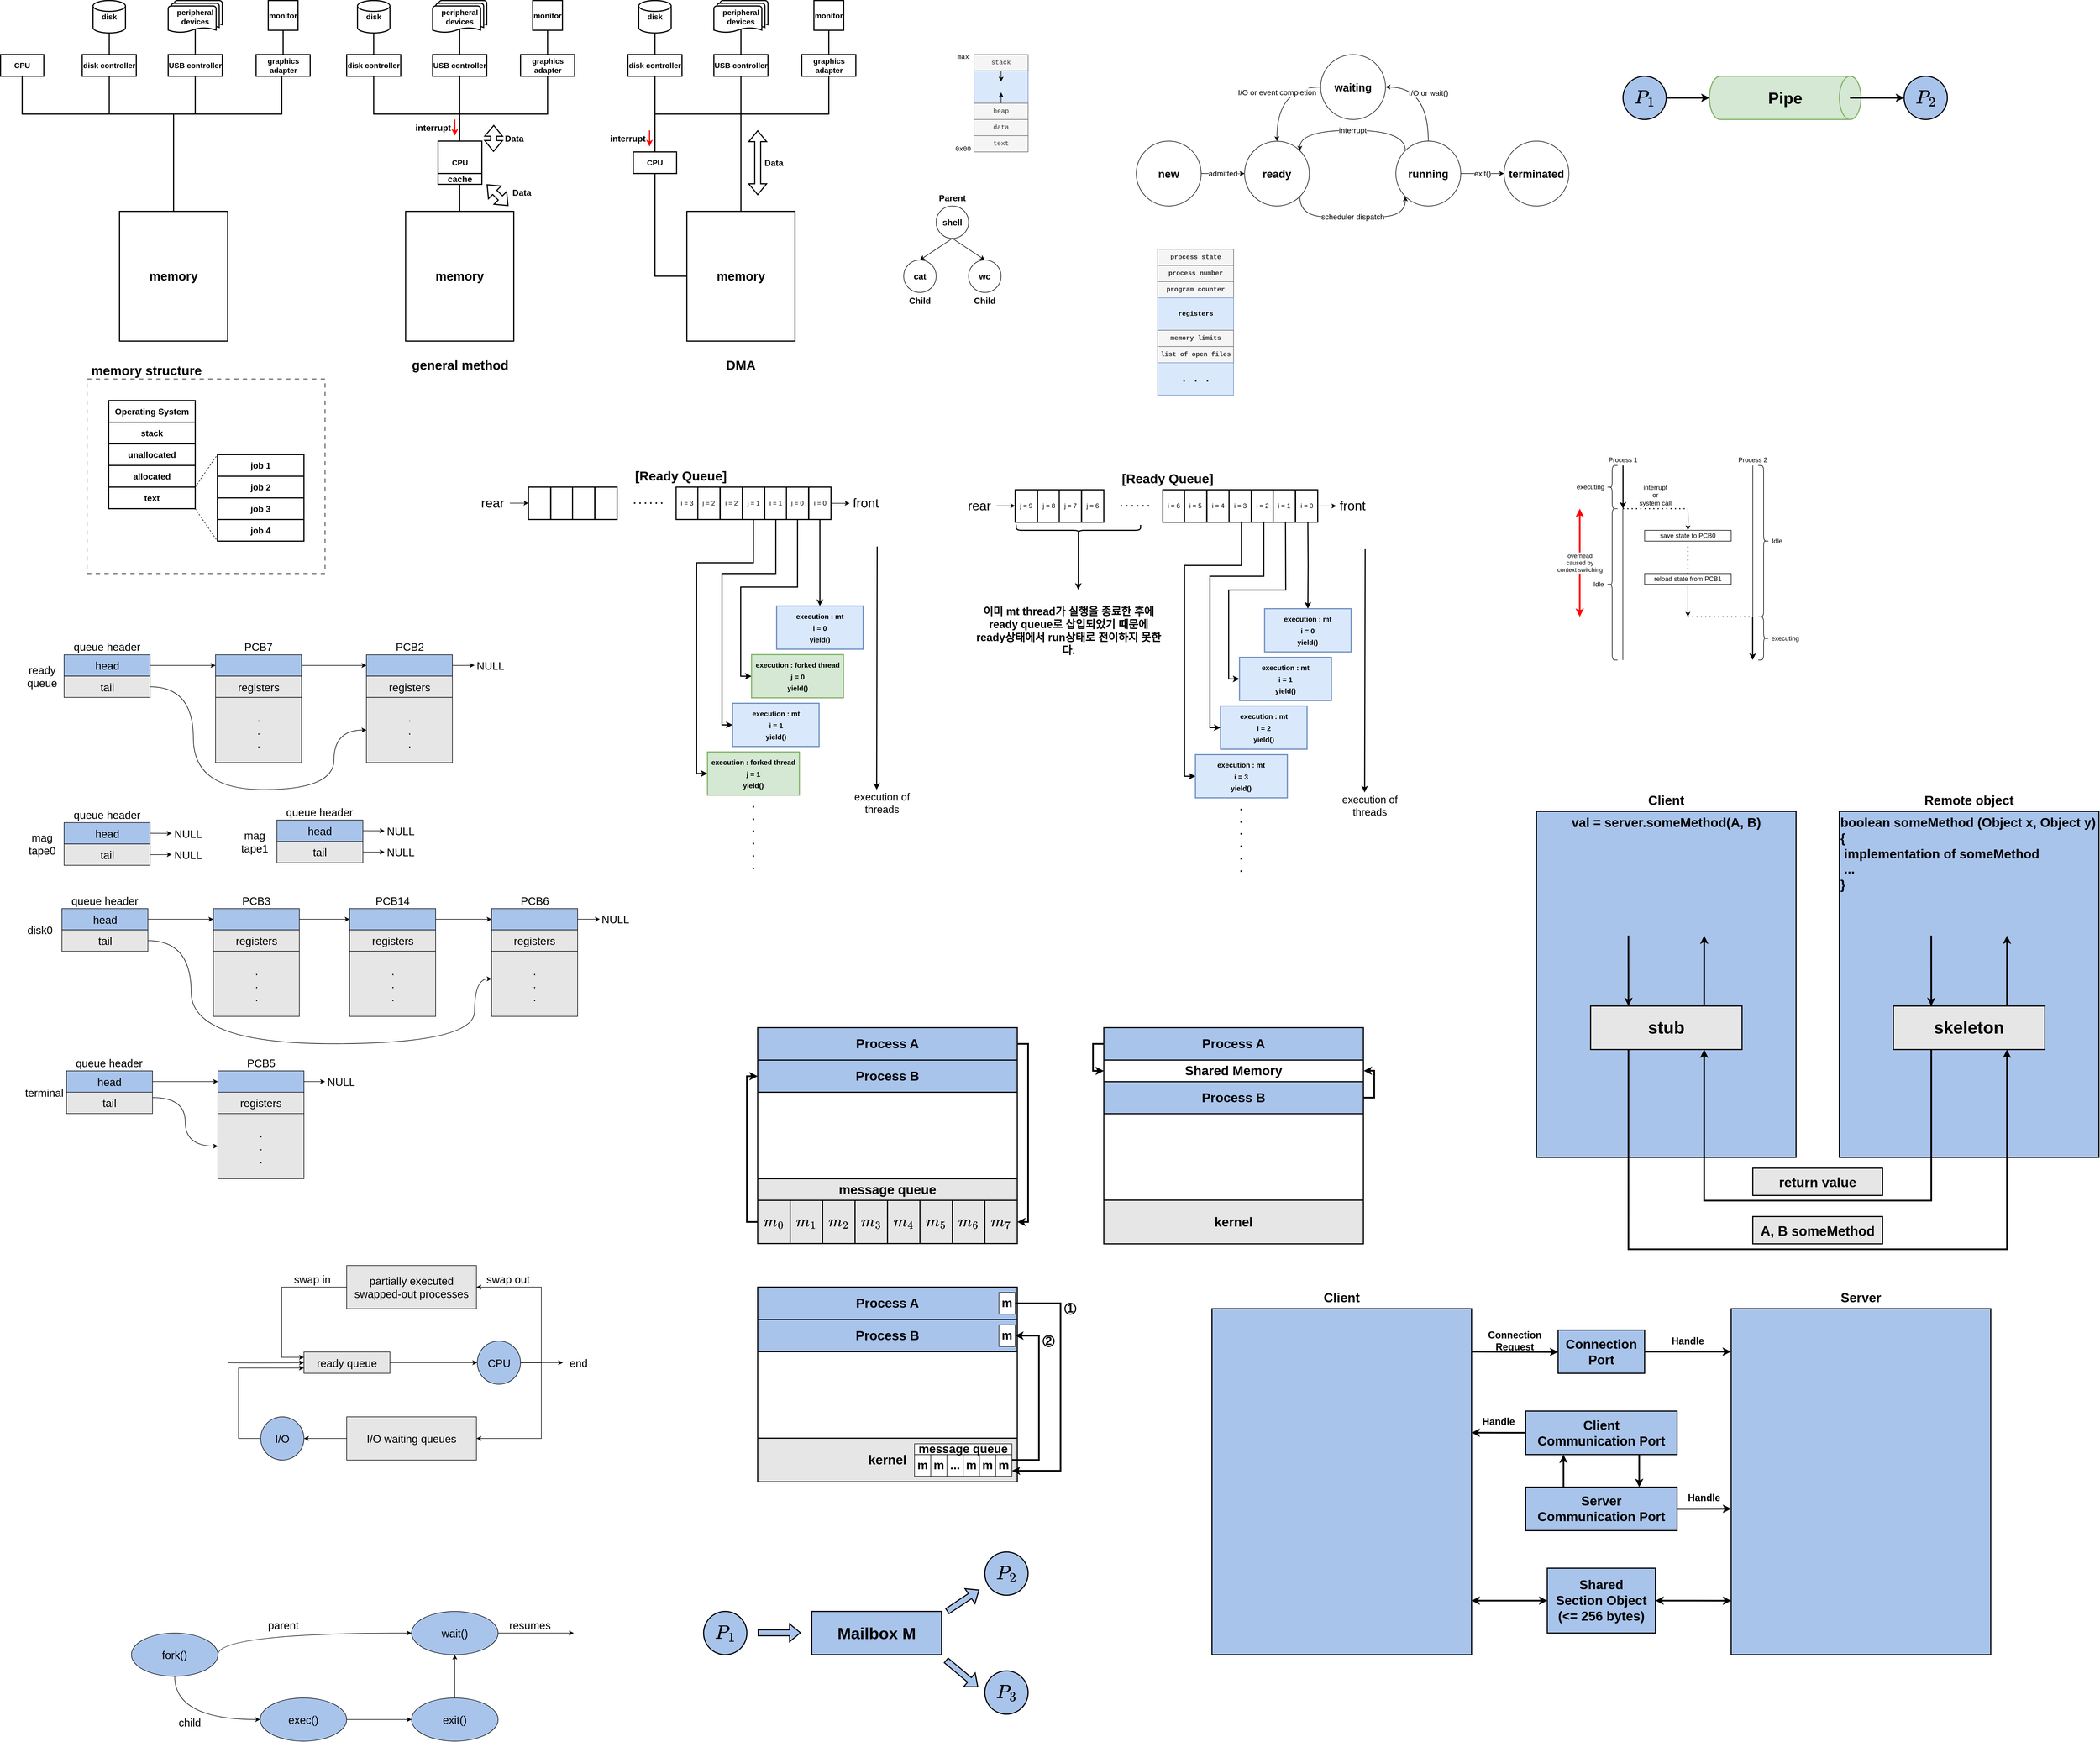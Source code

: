 <mxfile version="20.8.16" type="device"><diagram id="-JFb9dXIJCyVHly3RX7J" name="페이지-1"><mxGraphModel dx="210" dy="598" grid="1" gridSize="10" guides="1" tooltips="1" connect="1" arrows="1" fold="1" page="1" pageScale="1" pageWidth="827" pageHeight="1169" math="1" shadow="0"><root><mxCell id="0"/><mxCell id="1" parent="0"/><mxCell id="4DfpWagVU8fzleDUxFd9-18" value="" style="ellipse;whiteSpace=wrap;html=1;strokeWidth=2;fillColor=#d5e8d4;strokeColor=#82b366;" vertex="1" parent="1"><mxGeometry x="3999.88" y="200" width="40" height="80" as="geometry"/></mxCell><mxCell id="0ELNRWfNPO-60Ci1aKa4-7" value="" style="rounded=0;whiteSpace=wrap;html=1;fontFamily=Courier New;fillColor=#dae8fc;strokeColor=#6c8ebf;" parent="1" vertex="1"><mxGeometry x="2640" y="190" width="100" height="60" as="geometry"/></mxCell><mxCell id="cJziPt7bDYpkgV0AhLTm-5" style="edgeStyle=orthogonalEdgeStyle;rounded=0;orthogonalLoop=1;jettySize=auto;html=1;exitX=0.5;exitY=1;exitDx=0;exitDy=0;entryX=0.5;entryY=1;entryDx=0;entryDy=0;endArrow=none;endFill=0;strokeWidth=2;fontStyle=1;fontSize=14;" parent="1" source="cJziPt7bDYpkgV0AhLTm-1" target="cJziPt7bDYpkgV0AhLTm-4" edge="1"><mxGeometry relative="1" as="geometry"><Array as="points"><mxPoint x="880" y="270"/><mxPoint x="1360" y="270"/></Array></mxGeometry></mxCell><mxCell id="cJziPt7bDYpkgV0AhLTm-1" value="CPU" style="rounded=0;whiteSpace=wrap;html=1;strokeWidth=2;fontStyle=1;fontSize=14;" parent="1" vertex="1"><mxGeometry x="840" y="160" width="80" height="40" as="geometry"/></mxCell><mxCell id="cJziPt7bDYpkgV0AhLTm-6" style="edgeStyle=orthogonalEdgeStyle;rounded=0;orthogonalLoop=1;jettySize=auto;html=1;exitX=0.5;exitY=1;exitDx=0;exitDy=0;entryX=0.5;entryY=1;entryDx=0;entryDy=0;endArrow=none;endFill=0;strokeWidth=2;fontStyle=1;fontSize=14;" parent="1" source="cJziPt7bDYpkgV0AhLTm-2" target="cJziPt7bDYpkgV0AhLTm-3" edge="1"><mxGeometry relative="1" as="geometry"><Array as="points"><mxPoint x="1041" y="270"/><mxPoint x="1200" y="270"/></Array></mxGeometry></mxCell><mxCell id="cJziPt7bDYpkgV0AhLTm-2" value="disk controller" style="rounded=0;whiteSpace=wrap;html=1;strokeWidth=2;fontStyle=1;fontSize=14;" parent="1" vertex="1"><mxGeometry x="991" y="160" width="100" height="40" as="geometry"/></mxCell><mxCell id="cJziPt7bDYpkgV0AhLTm-3" value="USB controller" style="rounded=0;whiteSpace=wrap;html=1;strokeWidth=2;fontStyle=1;fontSize=14;" parent="1" vertex="1"><mxGeometry x="1150" y="160" width="100" height="40" as="geometry"/></mxCell><mxCell id="cJziPt7bDYpkgV0AhLTm-4" value="graphics adapter" style="rounded=0;whiteSpace=wrap;html=1;strokeWidth=2;fontStyle=1;fontSize=14;" parent="1" vertex="1"><mxGeometry x="1312.5" y="160" width="100" height="40" as="geometry"/></mxCell><mxCell id="cJziPt7bDYpkgV0AhLTm-14" style="edgeStyle=orthogonalEdgeStyle;rounded=0;orthogonalLoop=1;jettySize=auto;html=1;exitX=0.5;exitY=1;exitDx=0;exitDy=0;exitPerimeter=0;entryX=0.5;entryY=0;entryDx=0;entryDy=0;endArrow=none;endFill=0;strokeWidth=2;fontStyle=1;fontSize=14;" parent="1" source="cJziPt7bDYpkgV0AhLTm-7" target="cJziPt7bDYpkgV0AhLTm-2" edge="1"><mxGeometry relative="1" as="geometry"/></mxCell><mxCell id="cJziPt7bDYpkgV0AhLTm-7" value="disk" style="strokeWidth=2;html=1;shape=mxgraph.flowchart.database;whiteSpace=wrap;fontStyle=1;fontSize=14;" parent="1" vertex="1"><mxGeometry x="1011" y="60" width="60" height="60" as="geometry"/></mxCell><mxCell id="cJziPt7bDYpkgV0AhLTm-13" style="edgeStyle=orthogonalEdgeStyle;rounded=0;orthogonalLoop=1;jettySize=auto;html=1;exitX=0.5;exitY=0.88;exitDx=0;exitDy=0;exitPerimeter=0;entryX=0.5;entryY=0;entryDx=0;entryDy=0;endArrow=none;endFill=0;strokeWidth=2;fontStyle=1;fontSize=14;" parent="1" source="cJziPt7bDYpkgV0AhLTm-9" target="cJziPt7bDYpkgV0AhLTm-3" edge="1"><mxGeometry relative="1" as="geometry"/></mxCell><mxCell id="cJziPt7bDYpkgV0AhLTm-9" value="peripheral&lt;br style=&quot;font-size: 14px;&quot;&gt;devices" style="strokeWidth=2;html=1;shape=mxgraph.flowchart.multi-document;whiteSpace=wrap;fontStyle=1;fontSize=14;" parent="1" vertex="1"><mxGeometry x="1150" y="60" width="100" height="60" as="geometry"/></mxCell><mxCell id="cJziPt7bDYpkgV0AhLTm-12" style="edgeStyle=orthogonalEdgeStyle;rounded=0;orthogonalLoop=1;jettySize=auto;html=1;exitX=0.5;exitY=1;exitDx=0;exitDy=0;entryX=0.5;entryY=0;entryDx=0;entryDy=0;endArrow=none;endFill=0;strokeWidth=2;fontStyle=1;fontSize=14;" parent="1" source="cJziPt7bDYpkgV0AhLTm-11" target="cJziPt7bDYpkgV0AhLTm-4" edge="1"><mxGeometry relative="1" as="geometry"/></mxCell><mxCell id="cJziPt7bDYpkgV0AhLTm-11" value="monitor" style="whiteSpace=wrap;html=1;aspect=fixed;strokeWidth=2;fontStyle=1;fontSize=14;" parent="1" vertex="1"><mxGeometry x="1335" y="60" width="55" height="55" as="geometry"/></mxCell><mxCell id="cJziPt7bDYpkgV0AhLTm-16" style="edgeStyle=orthogonalEdgeStyle;rounded=0;orthogonalLoop=1;jettySize=auto;html=1;exitX=0.5;exitY=0;exitDx=0;exitDy=0;strokeWidth=2;fontSize=23;endArrow=none;endFill=0;" parent="1" source="cJziPt7bDYpkgV0AhLTm-15" edge="1"><mxGeometry relative="1" as="geometry"><mxPoint x="1160" y="270" as="targetPoint"/></mxGeometry></mxCell><mxCell id="cJziPt7bDYpkgV0AhLTm-15" value="memory" style="rounded=0;whiteSpace=wrap;html=1;strokeWidth=2;fontSize=23;fontStyle=1" parent="1" vertex="1"><mxGeometry x="1060" y="450" width="200" height="240" as="geometry"/></mxCell><mxCell id="cJziPt7bDYpkgV0AhLTm-18" style="edgeStyle=orthogonalEdgeStyle;rounded=0;orthogonalLoop=1;jettySize=auto;html=1;exitX=0.5;exitY=1;exitDx=0;exitDy=0;entryX=0.5;entryY=1;entryDx=0;entryDy=0;endArrow=none;endFill=0;strokeWidth=2;fontStyle=1;fontSize=14;" parent="1" source="cJziPt7bDYpkgV0AhLTm-19" target="cJziPt7bDYpkgV0AhLTm-20" edge="1"><mxGeometry relative="1" as="geometry"><Array as="points"><mxPoint x="1530" y="270"/><mxPoint x="1689" y="270"/></Array></mxGeometry></mxCell><mxCell id="cJziPt7bDYpkgV0AhLTm-19" value="disk controller" style="rounded=0;whiteSpace=wrap;html=1;strokeWidth=2;fontStyle=1;fontSize=14;" parent="1" vertex="1"><mxGeometry x="1480" y="160" width="100" height="40" as="geometry"/></mxCell><mxCell id="cJziPt7bDYpkgV0AhLTm-20" value="USB controller" style="rounded=0;whiteSpace=wrap;html=1;strokeWidth=2;fontStyle=1;fontSize=14;" parent="1" vertex="1"><mxGeometry x="1639" y="160" width="100" height="40" as="geometry"/></mxCell><mxCell id="cJziPt7bDYpkgV0AhLTm-21" style="edgeStyle=orthogonalEdgeStyle;rounded=0;orthogonalLoop=1;jettySize=auto;html=1;exitX=0.5;exitY=1;exitDx=0;exitDy=0;entryX=0.5;entryY=1;entryDx=0;entryDy=0;strokeWidth=2;fontSize=23;endArrow=none;endFill=0;" parent="1" source="cJziPt7bDYpkgV0AhLTm-22" target="cJziPt7bDYpkgV0AhLTm-20" edge="1"><mxGeometry relative="1" as="geometry"><Array as="points"><mxPoint x="1852" y="270"/><mxPoint x="1689" y="270"/></Array></mxGeometry></mxCell><mxCell id="cJziPt7bDYpkgV0AhLTm-22" value="graphics adapter" style="rounded=0;whiteSpace=wrap;html=1;strokeWidth=2;fontStyle=1;fontSize=14;" parent="1" vertex="1"><mxGeometry x="1801.5" y="160" width="100" height="40" as="geometry"/></mxCell><mxCell id="cJziPt7bDYpkgV0AhLTm-23" style="edgeStyle=orthogonalEdgeStyle;rounded=0;orthogonalLoop=1;jettySize=auto;html=1;exitX=0.5;exitY=1;exitDx=0;exitDy=0;exitPerimeter=0;entryX=0.5;entryY=0;entryDx=0;entryDy=0;endArrow=none;endFill=0;strokeWidth=2;fontStyle=1;fontSize=14;" parent="1" source="cJziPt7bDYpkgV0AhLTm-24" target="cJziPt7bDYpkgV0AhLTm-19" edge="1"><mxGeometry relative="1" as="geometry"/></mxCell><mxCell id="cJziPt7bDYpkgV0AhLTm-24" value="disk" style="strokeWidth=2;html=1;shape=mxgraph.flowchart.database;whiteSpace=wrap;fontStyle=1;fontSize=14;" parent="1" vertex="1"><mxGeometry x="1500" y="60" width="60" height="60" as="geometry"/></mxCell><mxCell id="cJziPt7bDYpkgV0AhLTm-25" style="edgeStyle=orthogonalEdgeStyle;rounded=0;orthogonalLoop=1;jettySize=auto;html=1;exitX=0.5;exitY=0.88;exitDx=0;exitDy=0;exitPerimeter=0;entryX=0.5;entryY=0;entryDx=0;entryDy=0;endArrow=none;endFill=0;strokeWidth=2;fontStyle=1;fontSize=14;" parent="1" source="cJziPt7bDYpkgV0AhLTm-26" target="cJziPt7bDYpkgV0AhLTm-20" edge="1"><mxGeometry relative="1" as="geometry"/></mxCell><mxCell id="cJziPt7bDYpkgV0AhLTm-26" value="peripheral&lt;br style=&quot;font-size: 14px;&quot;&gt;devices" style="strokeWidth=2;html=1;shape=mxgraph.flowchart.multi-document;whiteSpace=wrap;fontStyle=1;fontSize=14;" parent="1" vertex="1"><mxGeometry x="1639" y="60" width="100" height="60" as="geometry"/></mxCell><mxCell id="cJziPt7bDYpkgV0AhLTm-27" style="edgeStyle=orthogonalEdgeStyle;rounded=0;orthogonalLoop=1;jettySize=auto;html=1;exitX=0.5;exitY=1;exitDx=0;exitDy=0;entryX=0.5;entryY=0;entryDx=0;entryDy=0;endArrow=none;endFill=0;strokeWidth=2;fontStyle=1;fontSize=14;" parent="1" source="cJziPt7bDYpkgV0AhLTm-28" target="cJziPt7bDYpkgV0AhLTm-22" edge="1"><mxGeometry relative="1" as="geometry"/></mxCell><mxCell id="cJziPt7bDYpkgV0AhLTm-28" value="monitor" style="whiteSpace=wrap;html=1;aspect=fixed;strokeWidth=2;fontStyle=1;fontSize=14;" parent="1" vertex="1"><mxGeometry x="1824" y="60" width="55" height="55" as="geometry"/></mxCell><mxCell id="cJziPt7bDYpkgV0AhLTm-29" style="edgeStyle=orthogonalEdgeStyle;rounded=0;orthogonalLoop=1;jettySize=auto;html=1;exitX=0.5;exitY=0;exitDx=0;exitDy=0;strokeWidth=2;fontSize=23;endArrow=none;endFill=0;" parent="1" source="cJziPt7bDYpkgV0AhLTm-30" edge="1"><mxGeometry relative="1" as="geometry"><mxPoint x="1689" y="270" as="targetPoint"/><Array as="points"><mxPoint x="1689" y="360"/><mxPoint x="1689" y="360"/></Array></mxGeometry></mxCell><mxCell id="cJziPt7bDYpkgV0AhLTm-30" value="memory" style="rounded=0;whiteSpace=wrap;html=1;strokeWidth=2;fontSize=23;fontStyle=1" parent="1" vertex="1"><mxGeometry x="1589" y="450" width="200" height="240" as="geometry"/></mxCell><mxCell id="cJziPt7bDYpkgV0AhLTm-31" value="CPU" style="rounded=0;whiteSpace=wrap;html=1;strokeWidth=2;fontStyle=1;fontSize=14;" parent="1" vertex="1"><mxGeometry x="1649" y="320" width="81" height="80" as="geometry"/></mxCell><mxCell id="cJziPt7bDYpkgV0AhLTm-32" value="cache" style="rounded=0;whiteSpace=wrap;html=1;strokeWidth=2;fontSize=16;fontStyle=1" parent="1" vertex="1"><mxGeometry x="1649" y="380" width="81" height="20" as="geometry"/></mxCell><mxCell id="cJziPt7bDYpkgV0AhLTm-33" style="edgeStyle=orthogonalEdgeStyle;rounded=0;orthogonalLoop=1;jettySize=auto;html=1;exitX=0.5;exitY=1;exitDx=0;exitDy=0;entryX=0.5;entryY=1;entryDx=0;entryDy=0;endArrow=none;endFill=0;strokeWidth=2;fontStyle=1;fontSize=14;" parent="1" source="cJziPt7bDYpkgV0AhLTm-34" target="cJziPt7bDYpkgV0AhLTm-35" edge="1"><mxGeometry relative="1" as="geometry"><Array as="points"><mxPoint x="2050" y="270"/><mxPoint x="2209" y="270"/></Array></mxGeometry></mxCell><mxCell id="cJziPt7bDYpkgV0AhLTm-34" value="disk controller" style="rounded=0;whiteSpace=wrap;html=1;strokeWidth=2;fontStyle=1;fontSize=14;" parent="1" vertex="1"><mxGeometry x="2000" y="160" width="100" height="40" as="geometry"/></mxCell><mxCell id="cJziPt7bDYpkgV0AhLTm-35" value="USB controller" style="rounded=0;whiteSpace=wrap;html=1;strokeWidth=2;fontStyle=1;fontSize=14;" parent="1" vertex="1"><mxGeometry x="2159" y="160" width="100" height="40" as="geometry"/></mxCell><mxCell id="cJziPt7bDYpkgV0AhLTm-36" style="edgeStyle=orthogonalEdgeStyle;rounded=0;orthogonalLoop=1;jettySize=auto;html=1;exitX=0.5;exitY=1;exitDx=0;exitDy=0;entryX=0.5;entryY=1;entryDx=0;entryDy=0;strokeWidth=2;fontSize=23;endArrow=none;endFill=0;" parent="1" source="cJziPt7bDYpkgV0AhLTm-37" target="cJziPt7bDYpkgV0AhLTm-35" edge="1"><mxGeometry relative="1" as="geometry"><Array as="points"><mxPoint x="2372" y="270"/><mxPoint x="2209" y="270"/></Array></mxGeometry></mxCell><mxCell id="cJziPt7bDYpkgV0AhLTm-37" value="graphics adapter" style="rounded=0;whiteSpace=wrap;html=1;strokeWidth=2;fontStyle=1;fontSize=14;" parent="1" vertex="1"><mxGeometry x="2321.5" y="160" width="100" height="40" as="geometry"/></mxCell><mxCell id="cJziPt7bDYpkgV0AhLTm-38" style="edgeStyle=orthogonalEdgeStyle;rounded=0;orthogonalLoop=1;jettySize=auto;html=1;exitX=0.5;exitY=1;exitDx=0;exitDy=0;exitPerimeter=0;entryX=0.5;entryY=0;entryDx=0;entryDy=0;endArrow=none;endFill=0;strokeWidth=2;fontStyle=1;fontSize=14;" parent="1" source="cJziPt7bDYpkgV0AhLTm-39" target="cJziPt7bDYpkgV0AhLTm-34" edge="1"><mxGeometry relative="1" as="geometry"/></mxCell><mxCell id="cJziPt7bDYpkgV0AhLTm-39" value="disk" style="strokeWidth=2;html=1;shape=mxgraph.flowchart.database;whiteSpace=wrap;fontStyle=1;fontSize=14;" parent="1" vertex="1"><mxGeometry x="2020" y="60" width="60" height="60" as="geometry"/></mxCell><mxCell id="cJziPt7bDYpkgV0AhLTm-40" style="edgeStyle=orthogonalEdgeStyle;rounded=0;orthogonalLoop=1;jettySize=auto;html=1;exitX=0.5;exitY=0.88;exitDx=0;exitDy=0;exitPerimeter=0;entryX=0.5;entryY=0;entryDx=0;entryDy=0;endArrow=none;endFill=0;strokeWidth=2;fontStyle=1;fontSize=14;" parent="1" source="cJziPt7bDYpkgV0AhLTm-41" target="cJziPt7bDYpkgV0AhLTm-35" edge="1"><mxGeometry relative="1" as="geometry"/></mxCell><mxCell id="cJziPt7bDYpkgV0AhLTm-41" value="peripheral&lt;br style=&quot;font-size: 14px;&quot;&gt;devices" style="strokeWidth=2;html=1;shape=mxgraph.flowchart.multi-document;whiteSpace=wrap;fontStyle=1;fontSize=14;" parent="1" vertex="1"><mxGeometry x="2159" y="60" width="100" height="60" as="geometry"/></mxCell><mxCell id="cJziPt7bDYpkgV0AhLTm-42" style="edgeStyle=orthogonalEdgeStyle;rounded=0;orthogonalLoop=1;jettySize=auto;html=1;exitX=0.5;exitY=1;exitDx=0;exitDy=0;entryX=0.5;entryY=0;entryDx=0;entryDy=0;endArrow=none;endFill=0;strokeWidth=2;fontStyle=1;fontSize=14;" parent="1" source="cJziPt7bDYpkgV0AhLTm-43" target="cJziPt7bDYpkgV0AhLTm-37" edge="1"><mxGeometry relative="1" as="geometry"/></mxCell><mxCell id="cJziPt7bDYpkgV0AhLTm-43" value="monitor" style="whiteSpace=wrap;html=1;aspect=fixed;strokeWidth=2;fontStyle=1;fontSize=14;" parent="1" vertex="1"><mxGeometry x="2344" y="60" width="55" height="55" as="geometry"/></mxCell><mxCell id="cJziPt7bDYpkgV0AhLTm-44" style="edgeStyle=orthogonalEdgeStyle;rounded=0;orthogonalLoop=1;jettySize=auto;html=1;exitX=0.5;exitY=0;exitDx=0;exitDy=0;strokeWidth=2;fontSize=23;endArrow=none;endFill=0;" parent="1" source="cJziPt7bDYpkgV0AhLTm-45" edge="1"><mxGeometry relative="1" as="geometry"><mxPoint x="2209" y="270" as="targetPoint"/><Array as="points"><mxPoint x="2209" y="350"/><mxPoint x="2209" y="350"/></Array></mxGeometry></mxCell><mxCell id="cJziPt7bDYpkgV0AhLTm-45" value="memory" style="rounded=0;whiteSpace=wrap;html=1;strokeWidth=2;fontSize=23;fontStyle=1" parent="1" vertex="1"><mxGeometry x="2109" y="450" width="200" height="240" as="geometry"/></mxCell><mxCell id="cJziPt7bDYpkgV0AhLTm-47" style="edgeStyle=orthogonalEdgeStyle;rounded=0;orthogonalLoop=1;jettySize=auto;html=1;exitX=0.5;exitY=1;exitDx=0;exitDy=0;entryX=0;entryY=0.5;entryDx=0;entryDy=0;strokeWidth=2;fontSize=16;endArrow=none;endFill=0;" parent="1" source="cJziPt7bDYpkgV0AhLTm-46" target="cJziPt7bDYpkgV0AhLTm-45" edge="1"><mxGeometry relative="1" as="geometry"/></mxCell><mxCell id="cJziPt7bDYpkgV0AhLTm-48" style="edgeStyle=orthogonalEdgeStyle;rounded=0;orthogonalLoop=1;jettySize=auto;html=1;exitX=0.5;exitY=0;exitDx=0;exitDy=0;entryX=0.5;entryY=1;entryDx=0;entryDy=0;strokeWidth=2;fontSize=16;endArrow=none;endFill=0;" parent="1" source="cJziPt7bDYpkgV0AhLTm-46" target="cJziPt7bDYpkgV0AhLTm-35" edge="1"><mxGeometry relative="1" as="geometry"/></mxCell><mxCell id="cJziPt7bDYpkgV0AhLTm-46" value="CPU" style="rounded=0;whiteSpace=wrap;html=1;strokeWidth=2;fontStyle=1;fontSize=14;" parent="1" vertex="1"><mxGeometry x="2010" y="340" width="80" height="40" as="geometry"/></mxCell><mxCell id="cJziPt7bDYpkgV0AhLTm-49" value="" style="shape=flexArrow;endArrow=classic;startArrow=classic;html=1;rounded=0;strokeWidth=2;fontSize=16;" parent="1" edge="1"><mxGeometry width="100" height="100" relative="1" as="geometry"><mxPoint x="1779" y="440" as="sourcePoint"/><mxPoint x="1739" y="400" as="targetPoint"/></mxGeometry></mxCell><mxCell id="cJziPt7bDYpkgV0AhLTm-50" value="Data" style="text;html=1;strokeColor=none;fillColor=none;align=center;verticalAlign=middle;whiteSpace=wrap;rounded=0;fontSize=16;fontStyle=1" parent="1" vertex="1"><mxGeometry x="1784" y="400" width="40" height="30" as="geometry"/></mxCell><mxCell id="cJziPt7bDYpkgV0AhLTm-51" value="" style="shape=flexArrow;endArrow=classic;startArrow=classic;html=1;rounded=0;strokeWidth=2;fontSize=16;" parent="1" edge="1"><mxGeometry width="100" height="100" relative="1" as="geometry"><mxPoint x="2240" y="420" as="sourcePoint"/><mxPoint x="2240" y="300" as="targetPoint"/></mxGeometry></mxCell><mxCell id="cJziPt7bDYpkgV0AhLTm-52" value="Data" style="text;html=1;strokeColor=none;fillColor=none;align=center;verticalAlign=middle;whiteSpace=wrap;rounded=0;fontSize=16;fontStyle=1" parent="1" vertex="1"><mxGeometry x="2250" y="345" width="40" height="30" as="geometry"/></mxCell><mxCell id="cJziPt7bDYpkgV0AhLTm-53" value="" style="shape=flexArrow;endArrow=classic;startArrow=classic;html=1;rounded=0;strokeWidth=2;fontSize=16;" parent="1" edge="1"><mxGeometry width="100" height="100" relative="1" as="geometry"><mxPoint x="1751.5" y="340" as="sourcePoint"/><mxPoint x="1752" y="290" as="targetPoint"/></mxGeometry></mxCell><mxCell id="cJziPt7bDYpkgV0AhLTm-54" value="Data" style="text;html=1;strokeColor=none;fillColor=none;align=center;verticalAlign=middle;whiteSpace=wrap;rounded=0;fontSize=16;fontStyle=1" parent="1" vertex="1"><mxGeometry x="1770" y="300" width="40" height="30" as="geometry"/></mxCell><mxCell id="cJziPt7bDYpkgV0AhLTm-55" value="" style="endArrow=classic;html=1;rounded=0;strokeWidth=2;fontSize=16;strokeColor=#FF0000;" parent="1" edge="1"><mxGeometry width="50" height="50" relative="1" as="geometry"><mxPoint x="1680" y="280" as="sourcePoint"/><mxPoint x="1680" y="310" as="targetPoint"/></mxGeometry></mxCell><mxCell id="cJziPt7bDYpkgV0AhLTm-56" value="interrupt" style="text;html=1;strokeColor=none;fillColor=none;align=center;verticalAlign=middle;whiteSpace=wrap;rounded=0;fontSize=16;fontStyle=1" parent="1" vertex="1"><mxGeometry x="1620" y="280" width="40" height="30" as="geometry"/></mxCell><mxCell id="cJziPt7bDYpkgV0AhLTm-57" value="" style="endArrow=classic;html=1;rounded=0;strokeWidth=2;fontSize=16;strokeColor=#FF0000;" parent="1" edge="1"><mxGeometry width="50" height="50" relative="1" as="geometry"><mxPoint x="2040" y="300" as="sourcePoint"/><mxPoint x="2040" y="330" as="targetPoint"/></mxGeometry></mxCell><mxCell id="cJziPt7bDYpkgV0AhLTm-58" value="interrupt" style="text;html=1;strokeColor=none;fillColor=none;align=center;verticalAlign=middle;whiteSpace=wrap;rounded=0;fontSize=16;fontStyle=1" parent="1" vertex="1"><mxGeometry x="1980" y="300" width="40" height="30" as="geometry"/></mxCell><mxCell id="cJziPt7bDYpkgV0AhLTm-59" value="general method" style="text;html=1;strokeColor=none;fillColor=none;align=center;verticalAlign=middle;whiteSpace=wrap;rounded=0;fontSize=24;fontStyle=1" parent="1" vertex="1"><mxGeometry x="1576.63" y="720" width="225.75" height="30" as="geometry"/></mxCell><mxCell id="cJziPt7bDYpkgV0AhLTm-60" value="DMA" style="text;html=1;strokeColor=none;fillColor=none;align=center;verticalAlign=middle;whiteSpace=wrap;rounded=0;fontSize=24;fontStyle=1" parent="1" vertex="1"><mxGeometry x="2096.13" y="720" width="225.75" height="30" as="geometry"/></mxCell><mxCell id="cJziPt7bDYpkgV0AhLTm-61" value="Operating System" style="rounded=0;whiteSpace=wrap;html=1;strokeWidth=2;fontSize=16;fontStyle=1" parent="1" vertex="1"><mxGeometry x="1040" y="800" width="160" height="40" as="geometry"/></mxCell><mxCell id="cJziPt7bDYpkgV0AhLTm-62" value="stack" style="rounded=0;whiteSpace=wrap;html=1;strokeWidth=2;fontSize=16;fontStyle=1" parent="1" vertex="1"><mxGeometry x="1040" y="840" width="160" height="40" as="geometry"/></mxCell><mxCell id="cJziPt7bDYpkgV0AhLTm-63" value="unallocated" style="rounded=0;whiteSpace=wrap;html=1;strokeWidth=2;fontSize=16;fontStyle=1" parent="1" vertex="1"><mxGeometry x="1040" y="880" width="160" height="40" as="geometry"/></mxCell><mxCell id="cJziPt7bDYpkgV0AhLTm-70" style="rounded=0;orthogonalLoop=1;jettySize=auto;html=1;exitX=1;exitY=1;exitDx=0;exitDy=0;entryX=0;entryY=0;entryDx=0;entryDy=0;strokeColor=#000000;strokeWidth=1;fontSize=16;endArrow=none;endFill=0;dashed=1;" parent="1" source="cJziPt7bDYpkgV0AhLTm-64" target="cJziPt7bDYpkgV0AhLTm-66" edge="1"><mxGeometry relative="1" as="geometry"/></mxCell><mxCell id="cJziPt7bDYpkgV0AhLTm-64" value="allocated" style="rounded=0;whiteSpace=wrap;html=1;strokeWidth=2;fontSize=16;fontStyle=1" parent="1" vertex="1"><mxGeometry x="1040" y="920" width="160" height="40" as="geometry"/></mxCell><mxCell id="cJziPt7bDYpkgV0AhLTm-71" style="edgeStyle=none;rounded=0;orthogonalLoop=1;jettySize=auto;html=1;exitX=1;exitY=1;exitDx=0;exitDy=0;entryX=0;entryY=1;entryDx=0;entryDy=0;dashed=1;strokeColor=#000000;strokeWidth=1;fontSize=16;endArrow=none;endFill=0;" parent="1" source="cJziPt7bDYpkgV0AhLTm-65" target="cJziPt7bDYpkgV0AhLTm-69" edge="1"><mxGeometry relative="1" as="geometry"/></mxCell><mxCell id="cJziPt7bDYpkgV0AhLTm-65" value="text" style="rounded=0;whiteSpace=wrap;html=1;strokeWidth=2;fontSize=16;fontStyle=1" parent="1" vertex="1"><mxGeometry x="1040" y="960" width="160" height="40" as="geometry"/></mxCell><mxCell id="cJziPt7bDYpkgV0AhLTm-66" value="job 1" style="rounded=0;whiteSpace=wrap;html=1;strokeWidth=2;fontSize=16;fontStyle=1" parent="1" vertex="1"><mxGeometry x="1241" y="900" width="160" height="40" as="geometry"/></mxCell><mxCell id="cJziPt7bDYpkgV0AhLTm-67" value="job 2" style="rounded=0;whiteSpace=wrap;html=1;strokeWidth=2;fontSize=16;fontStyle=1" parent="1" vertex="1"><mxGeometry x="1241" y="940" width="160" height="40" as="geometry"/></mxCell><mxCell id="cJziPt7bDYpkgV0AhLTm-68" value="job 3" style="rounded=0;whiteSpace=wrap;html=1;strokeWidth=2;fontSize=16;fontStyle=1" parent="1" vertex="1"><mxGeometry x="1241" y="980" width="160" height="40" as="geometry"/></mxCell><mxCell id="cJziPt7bDYpkgV0AhLTm-69" value="job 4" style="rounded=0;whiteSpace=wrap;html=1;strokeWidth=2;fontSize=16;fontStyle=1" parent="1" vertex="1"><mxGeometry x="1241" y="1020" width="160" height="40" as="geometry"/></mxCell><mxCell id="cJziPt7bDYpkgV0AhLTm-72" value="" style="rounded=0;whiteSpace=wrap;html=1;strokeWidth=1;fontSize=16;fillColor=none;dashed=1;dashPattern=8 8;" parent="1" vertex="1"><mxGeometry x="1000" y="760" width="440" height="360" as="geometry"/></mxCell><mxCell id="cJziPt7bDYpkgV0AhLTm-73" value="memory structure" style="text;html=1;strokeColor=none;fillColor=none;align=center;verticalAlign=middle;whiteSpace=wrap;rounded=0;fontSize=24;fontStyle=1" parent="1" vertex="1"><mxGeometry x="1000" y="730" width="220" height="30" as="geometry"/></mxCell><mxCell id="AolbwETNwNbH-71P8-0o-1" value="" style="rounded=0;whiteSpace=wrap;html=1;strokeWidth=2;" parent="1" vertex="1"><mxGeometry x="1816.12" y="960" width="41" height="60" as="geometry"/></mxCell><mxCell id="AolbwETNwNbH-71P8-0o-2" value="" style="rounded=0;whiteSpace=wrap;html=1;strokeWidth=2;" parent="1" vertex="1"><mxGeometry x="1857.5" y="960" width="41" height="60" as="geometry"/></mxCell><mxCell id="AolbwETNwNbH-71P8-0o-3" value="" style="rounded=0;whiteSpace=wrap;html=1;strokeWidth=2;" parent="1" vertex="1"><mxGeometry x="1897.62" y="960" width="41" height="60" as="geometry"/></mxCell><mxCell id="AolbwETNwNbH-71P8-0o-4" value="" style="rounded=0;whiteSpace=wrap;html=1;strokeWidth=2;" parent="1" vertex="1"><mxGeometry x="1939" y="960" width="41" height="60" as="geometry"/></mxCell><mxCell id="AolbwETNwNbH-71P8-0o-10" value="i = 3" style="rounded=0;whiteSpace=wrap;html=1;strokeWidth=2;" parent="1" vertex="1"><mxGeometry x="2089.14" y="960" width="41" height="60" as="geometry"/></mxCell><mxCell id="AolbwETNwNbH-71P8-0o-11" value="j = 2" style="rounded=0;whiteSpace=wrap;html=1;strokeWidth=2;" parent="1" vertex="1"><mxGeometry x="2129.26" y="960" width="41" height="60" as="geometry"/></mxCell><mxCell id="AolbwETNwNbH-71P8-0o-12" value="i = 2" style="rounded=0;whiteSpace=wrap;html=1;strokeWidth=2;" parent="1" vertex="1"><mxGeometry x="2170.64" y="960" width="41" height="60" as="geometry"/></mxCell><mxCell id="AolbwETNwNbH-71P8-0o-32" style="edgeStyle=orthogonalEdgeStyle;rounded=0;orthogonalLoop=1;jettySize=auto;html=1;exitX=0.5;exitY=1;exitDx=0;exitDy=0;entryX=0;entryY=0.5;entryDx=0;entryDy=0;fontSize=19;strokeWidth=2;" parent="1" source="AolbwETNwNbH-71P8-0o-13" target="AolbwETNwNbH-71P8-0o-22" edge="1"><mxGeometry relative="1" as="geometry"><Array as="points"><mxPoint x="2232" y="1100"/><mxPoint x="2127" y="1100"/><mxPoint x="2127" y="1490"/></Array></mxGeometry></mxCell><mxCell id="AolbwETNwNbH-71P8-0o-13" value="j = 1" style="rounded=0;whiteSpace=wrap;html=1;strokeWidth=2;" parent="1" vertex="1"><mxGeometry x="2211.64" y="960" width="41" height="60" as="geometry"/></mxCell><mxCell id="AolbwETNwNbH-71P8-0o-31" style="edgeStyle=orthogonalEdgeStyle;rounded=0;orthogonalLoop=1;jettySize=auto;html=1;exitX=0.5;exitY=1;exitDx=0;exitDy=0;entryX=0;entryY=0.5;entryDx=0;entryDy=0;fontSize=19;strokeWidth=2;" parent="1" source="AolbwETNwNbH-71P8-0o-14" target="AolbwETNwNbH-71P8-0o-21" edge="1"><mxGeometry relative="1" as="geometry"><Array as="points"><mxPoint x="2274" y="1120"/><mxPoint x="2174" y="1120"/><mxPoint x="2174" y="1400"/></Array></mxGeometry></mxCell><mxCell id="AolbwETNwNbH-71P8-0o-14" value="i = 1" style="rounded=0;whiteSpace=wrap;html=1;strokeWidth=2;" parent="1" vertex="1"><mxGeometry x="2253.02" y="960" width="41" height="60" as="geometry"/></mxCell><mxCell id="AolbwETNwNbH-71P8-0o-30" style="edgeStyle=orthogonalEdgeStyle;rounded=0;orthogonalLoop=1;jettySize=auto;html=1;exitX=0.5;exitY=1;exitDx=0;exitDy=0;entryX=0;entryY=0.5;entryDx=0;entryDy=0;fontSize=19;strokeWidth=2;" parent="1" source="AolbwETNwNbH-71P8-0o-15" target="AolbwETNwNbH-71P8-0o-20" edge="1"><mxGeometry relative="1" as="geometry"/></mxCell><mxCell id="AolbwETNwNbH-71P8-0o-15" value="j = 0" style="rounded=0;whiteSpace=wrap;html=1;strokeWidth=2;" parent="1" vertex="1"><mxGeometry x="2293.14" y="960" width="41" height="60" as="geometry"/></mxCell><mxCell id="AolbwETNwNbH-71P8-0o-29" style="edgeStyle=orthogonalEdgeStyle;rounded=0;orthogonalLoop=1;jettySize=auto;html=1;exitX=0.5;exitY=1;exitDx=0;exitDy=0;entryX=0.5;entryY=0;entryDx=0;entryDy=0;fontSize=19;strokeWidth=2;" parent="1" source="AolbwETNwNbH-71P8-0o-16" target="AolbwETNwNbH-71P8-0o-19" edge="1"><mxGeometry relative="1" as="geometry"/></mxCell><mxCell id="AolbwETNwNbH-71P8-0o-16" value="i = 0" style="rounded=0;whiteSpace=wrap;html=1;strokeWidth=2;" parent="1" vertex="1"><mxGeometry x="2334.52" y="960" width="41" height="60" as="geometry"/></mxCell><mxCell id="AolbwETNwNbH-71P8-0o-17" value="&lt;b&gt;&lt;font style=&quot;font-size: 18px;&quot;&gt;. . . . . .&lt;/font&gt;&lt;/b&gt;" style="text;html=1;strokeColor=none;fillColor=none;align=center;verticalAlign=middle;whiteSpace=wrap;rounded=0;" parent="1" vertex="1"><mxGeometry x="2007" y="970" width="60.86" height="30" as="geometry"/></mxCell><mxCell id="AolbwETNwNbH-71P8-0o-19" value="&lt;font style=&quot;font-size: 13px;&quot;&gt;&lt;b style=&quot;&quot;&gt;execution : mt&lt;br&gt;i = 0&lt;br&gt;yield()&lt;/b&gt;&lt;/font&gt;" style="rounded=0;whiteSpace=wrap;html=1;strokeWidth=2;fontSize=18;fillColor=#dae8fc;strokeColor=#6c8ebf;" parent="1" vertex="1"><mxGeometry x="2275.02" y="1180" width="160" height="80" as="geometry"/></mxCell><mxCell id="AolbwETNwNbH-71P8-0o-20" value="&lt;b style=&quot;&quot;&gt;&lt;font style=&quot;font-size: 13px;&quot;&gt;execution : forked thread&lt;br&gt;j = 0&lt;br&gt;yield()&lt;br&gt;&lt;/font&gt;&lt;/b&gt;" style="rounded=0;whiteSpace=wrap;html=1;strokeWidth=2;fontSize=18;fillColor=#d5e8d4;strokeColor=#82b366;" parent="1" vertex="1"><mxGeometry x="2228.64" y="1270" width="170" height="80" as="geometry"/></mxCell><mxCell id="AolbwETNwNbH-71P8-0o-21" value="&lt;font style=&quot;font-size: 13px;&quot;&gt;&lt;b style=&quot;&quot;&gt;execution : mt&lt;br&gt;i = 1&lt;br&gt;yield()&lt;/b&gt;&lt;/font&gt;" style="rounded=0;whiteSpace=wrap;html=1;strokeWidth=2;fontSize=18;fillColor=#dae8fc;strokeColor=#6c8ebf;" parent="1" vertex="1"><mxGeometry x="2193.52" y="1360" width="160" height="80" as="geometry"/></mxCell><mxCell id="AolbwETNwNbH-71P8-0o-22" value="&lt;b style=&quot;&quot;&gt;&lt;font style=&quot;font-size: 13px;&quot;&gt;execution : forked thread&lt;br&gt;j = 1&lt;br&gt;yield()&lt;br&gt;&lt;/font&gt;&lt;/b&gt;" style="rounded=0;whiteSpace=wrap;html=1;strokeWidth=2;fontSize=18;fillColor=#d5e8d4;strokeColor=#82b366;" parent="1" vertex="1"><mxGeometry x="2147.14" y="1450" width="170" height="80" as="geometry"/></mxCell><mxCell id="AolbwETNwNbH-71P8-0o-23" value="&lt;span style=&quot;font-size: 19px;&quot;&gt;&lt;font style=&quot;font-size: 19px;&quot;&gt;.&lt;br style=&quot;font-size: 19px;&quot;&gt;.&lt;br style=&quot;font-size: 19px;&quot;&gt;.&lt;br style=&quot;font-size: 19px;&quot;&gt;.&lt;br style=&quot;font-size: 19px;&quot;&gt;.&lt;br style=&quot;font-size: 19px;&quot;&gt;.&lt;br style=&quot;font-size: 19px;&quot;&gt;&lt;br style=&quot;font-size: 19px;&quot;&gt;&lt;/font&gt;&lt;/span&gt;" style="text;html=1;strokeColor=none;fillColor=none;align=center;verticalAlign=middle;whiteSpace=wrap;rounded=0;fontSize=19;fontStyle=1" parent="1" vertex="1"><mxGeometry x="2214.9" y="1600" width="34.48" height="30" as="geometry"/></mxCell><mxCell id="AolbwETNwNbH-71P8-0o-24" value="" style="endArrow=classic;html=1;rounded=0;fontSize=19;" parent="1" edge="1"><mxGeometry width="50" height="50" relative="1" as="geometry"><mxPoint x="2375.52" y="990" as="sourcePoint"/><mxPoint x="2410" y="990" as="targetPoint"/></mxGeometry></mxCell><mxCell id="AolbwETNwNbH-71P8-0o-25" value="" style="endArrow=classic;html=1;rounded=0;fontSize=19;" parent="1" edge="1"><mxGeometry width="50" height="50" relative="1" as="geometry"><mxPoint x="1781.64" y="989.71" as="sourcePoint"/><mxPoint x="1816.12" y="989.71" as="targetPoint"/></mxGeometry></mxCell><mxCell id="AolbwETNwNbH-71P8-0o-27" value="" style="endArrow=classic;html=1;rounded=0;fontSize=19;strokeWidth=2;" parent="1" edge="1"><mxGeometry width="50" height="50" relative="1" as="geometry"><mxPoint x="2461" y="1070" as="sourcePoint"/><mxPoint x="2460" y="1520" as="targetPoint"/></mxGeometry></mxCell><mxCell id="AolbwETNwNbH-71P8-0o-28" value="execution of threads" style="text;html=1;strokeColor=none;fillColor=none;align=center;verticalAlign=middle;whiteSpace=wrap;rounded=0;fontSize=19;" parent="1" vertex="1"><mxGeometry x="2410" y="1530" width="120" height="30" as="geometry"/></mxCell><mxCell id="AolbwETNwNbH-71P8-0o-36" value="&lt;font style=&quot;font-size: 24px;&quot;&gt;&lt;b&gt;[Ready Queue]&lt;/b&gt;&lt;/font&gt;" style="text;html=1;strokeColor=none;fillColor=none;align=center;verticalAlign=middle;whiteSpace=wrap;rounded=0;fontSize=19;" parent="1" vertex="1"><mxGeometry x="1816.12" y="925" width="563.88" height="30" as="geometry"/></mxCell><mxCell id="AolbwETNwNbH-71P8-0o-37" value="front" style="text;html=1;strokeColor=none;fillColor=none;align=center;verticalAlign=middle;whiteSpace=wrap;rounded=0;fontSize=24;" parent="1" vertex="1"><mxGeometry x="2410" y="975" width="60" height="30" as="geometry"/></mxCell><mxCell id="AolbwETNwNbH-71P8-0o-38" value="rear" style="text;html=1;strokeColor=none;fillColor=none;align=center;verticalAlign=middle;whiteSpace=wrap;rounded=0;fontSize=24;" parent="1" vertex="1"><mxGeometry x="1720" y="975" width="60" height="30" as="geometry"/></mxCell><mxCell id="AolbwETNwNbH-71P8-0o-39" value="j = 9" style="rounded=0;whiteSpace=wrap;html=1;strokeWidth=2;" parent="1" vertex="1"><mxGeometry x="2716.12" y="965" width="41" height="60" as="geometry"/></mxCell><mxCell id="AolbwETNwNbH-71P8-0o-40" value="j = 8" style="rounded=0;whiteSpace=wrap;html=1;strokeWidth=2;" parent="1" vertex="1"><mxGeometry x="2757.5" y="965" width="41" height="60" as="geometry"/></mxCell><mxCell id="AolbwETNwNbH-71P8-0o-41" value="j = 7" style="rounded=0;whiteSpace=wrap;html=1;strokeWidth=2;" parent="1" vertex="1"><mxGeometry x="2797.62" y="965" width="41" height="60" as="geometry"/></mxCell><mxCell id="AolbwETNwNbH-71P8-0o-42" value="j = 6" style="rounded=0;whiteSpace=wrap;html=1;strokeWidth=2;" parent="1" vertex="1"><mxGeometry x="2839" y="965" width="41" height="60" as="geometry"/></mxCell><mxCell id="AolbwETNwNbH-71P8-0o-43" value="i = 6" style="rounded=0;whiteSpace=wrap;html=1;strokeWidth=2;" parent="1" vertex="1"><mxGeometry x="2989.14" y="965" width="41" height="60" as="geometry"/></mxCell><mxCell id="AolbwETNwNbH-71P8-0o-44" value="i = 5" style="rounded=0;whiteSpace=wrap;html=1;strokeWidth=2;" parent="1" vertex="1"><mxGeometry x="3029.26" y="965" width="41" height="60" as="geometry"/></mxCell><mxCell id="AolbwETNwNbH-71P8-0o-45" value="i = 4" style="rounded=0;whiteSpace=wrap;html=1;strokeWidth=2;" parent="1" vertex="1"><mxGeometry x="3070.64" y="965" width="41" height="60" as="geometry"/></mxCell><mxCell id="AolbwETNwNbH-71P8-0o-46" value="i = 3" style="rounded=0;whiteSpace=wrap;html=1;strokeWidth=2;" parent="1" vertex="1"><mxGeometry x="3111.64" y="965" width="41" height="60" as="geometry"/></mxCell><mxCell id="AolbwETNwNbH-71P8-0o-47" value="i = 2" style="rounded=0;whiteSpace=wrap;html=1;strokeWidth=2;" parent="1" vertex="1"><mxGeometry x="3153.02" y="965" width="41" height="60" as="geometry"/></mxCell><mxCell id="AolbwETNwNbH-71P8-0o-48" value="i = 1" style="rounded=0;whiteSpace=wrap;html=1;strokeWidth=2;" parent="1" vertex="1"><mxGeometry x="3193.14" y="965" width="41" height="60" as="geometry"/></mxCell><mxCell id="AolbwETNwNbH-71P8-0o-49" value="i = 0" style="rounded=0;whiteSpace=wrap;html=1;strokeWidth=2;" parent="1" vertex="1"><mxGeometry x="3234.52" y="965" width="41" height="60" as="geometry"/></mxCell><mxCell id="AolbwETNwNbH-71P8-0o-50" value="&lt;b&gt;&lt;font style=&quot;font-size: 18px;&quot;&gt;. . . . . .&lt;/font&gt;&lt;/b&gt;" style="text;html=1;strokeColor=none;fillColor=none;align=center;verticalAlign=middle;whiteSpace=wrap;rounded=0;" parent="1" vertex="1"><mxGeometry x="2907" y="975" width="60.86" height="30" as="geometry"/></mxCell><mxCell id="AolbwETNwNbH-71P8-0o-51" value="" style="endArrow=classic;html=1;rounded=0;fontSize=19;" parent="1" edge="1"><mxGeometry width="50" height="50" relative="1" as="geometry"><mxPoint x="3275.52" y="995" as="sourcePoint"/><mxPoint x="3310" y="995" as="targetPoint"/></mxGeometry></mxCell><mxCell id="AolbwETNwNbH-71P8-0o-52" value="" style="endArrow=classic;html=1;rounded=0;fontSize=19;" parent="1" edge="1"><mxGeometry width="50" height="50" relative="1" as="geometry"><mxPoint x="2681.64" y="994.71" as="sourcePoint"/><mxPoint x="2716.12" y="994.71" as="targetPoint"/></mxGeometry></mxCell><mxCell id="AolbwETNwNbH-71P8-0o-53" value="&lt;font style=&quot;font-size: 24px;&quot;&gt;&lt;b&gt;[Ready Queue]&lt;/b&gt;&lt;/font&gt;" style="text;html=1;strokeColor=none;fillColor=none;align=center;verticalAlign=middle;whiteSpace=wrap;rounded=0;fontSize=19;" parent="1" vertex="1"><mxGeometry x="2716.12" y="930" width="563.88" height="30" as="geometry"/></mxCell><mxCell id="AolbwETNwNbH-71P8-0o-54" value="front" style="text;html=1;strokeColor=none;fillColor=none;align=center;verticalAlign=middle;whiteSpace=wrap;rounded=0;fontSize=24;" parent="1" vertex="1"><mxGeometry x="3310" y="980" width="60" height="30" as="geometry"/></mxCell><mxCell id="AolbwETNwNbH-71P8-0o-55" value="rear" style="text;html=1;strokeColor=none;fillColor=none;align=center;verticalAlign=middle;whiteSpace=wrap;rounded=0;fontSize=24;" parent="1" vertex="1"><mxGeometry x="2620" y="980" width="60" height="30" as="geometry"/></mxCell><mxCell id="AolbwETNwNbH-71P8-0o-65" style="edgeStyle=orthogonalEdgeStyle;rounded=0;orthogonalLoop=1;jettySize=auto;html=1;exitX=0.5;exitY=1;exitDx=0;exitDy=0;entryX=0;entryY=0.5;entryDx=0;entryDy=0;fontSize=19;strokeWidth=2;" parent="1" target="AolbwETNwNbH-71P8-0o-72" edge="1"><mxGeometry relative="1" as="geometry"><mxPoint x="3134.4" y="1025" as="sourcePoint"/><Array as="points"><mxPoint x="3134.26" y="1105"/><mxPoint x="3029.26" y="1105"/><mxPoint x="3029.26" y="1495"/></Array></mxGeometry></mxCell><mxCell id="AolbwETNwNbH-71P8-0o-66" style="edgeStyle=orthogonalEdgeStyle;rounded=0;orthogonalLoop=1;jettySize=auto;html=1;exitX=0.5;exitY=1;exitDx=0;exitDy=0;entryX=0;entryY=0.5;entryDx=0;entryDy=0;fontSize=19;strokeWidth=2;" parent="1" target="AolbwETNwNbH-71P8-0o-71" edge="1"><mxGeometry relative="1" as="geometry"><mxPoint x="3175.78" y="1025" as="sourcePoint"/><Array as="points"><mxPoint x="3176.26" y="1125"/><mxPoint x="3076.26" y="1125"/><mxPoint x="3076.26" y="1405"/></Array></mxGeometry></mxCell><mxCell id="AolbwETNwNbH-71P8-0o-67" style="edgeStyle=orthogonalEdgeStyle;rounded=0;orthogonalLoop=1;jettySize=auto;html=1;exitX=0.5;exitY=1;exitDx=0;exitDy=0;entryX=0;entryY=0.5;entryDx=0;entryDy=0;fontSize=19;strokeWidth=2;" parent="1" target="AolbwETNwNbH-71P8-0o-70" edge="1"><mxGeometry relative="1" as="geometry"><mxPoint x="3215.9" y="1025" as="sourcePoint"/></mxGeometry></mxCell><mxCell id="AolbwETNwNbH-71P8-0o-68" style="edgeStyle=orthogonalEdgeStyle;rounded=0;orthogonalLoop=1;jettySize=auto;html=1;exitX=0.5;exitY=1;exitDx=0;exitDy=0;entryX=0.5;entryY=0;entryDx=0;entryDy=0;fontSize=19;strokeWidth=2;" parent="1" target="AolbwETNwNbH-71P8-0o-69" edge="1"><mxGeometry relative="1" as="geometry"><mxPoint x="3257.28" y="1025" as="sourcePoint"/></mxGeometry></mxCell><mxCell id="AolbwETNwNbH-71P8-0o-69" value="&lt;font style=&quot;font-size: 13px;&quot;&gt;&lt;b style=&quot;&quot;&gt;execution : mt&lt;br&gt;i = 0&lt;br&gt;yield()&lt;/b&gt;&lt;/font&gt;" style="rounded=0;whiteSpace=wrap;html=1;strokeWidth=2;fontSize=18;fillColor=#dae8fc;strokeColor=#6c8ebf;" parent="1" vertex="1"><mxGeometry x="3177.28" y="1185" width="160" height="80" as="geometry"/></mxCell><mxCell id="AolbwETNwNbH-71P8-0o-70" value="&lt;b style=&quot;&quot;&gt;&lt;font style=&quot;font-size: 13px;&quot;&gt;execution : mt&lt;br&gt;i = 1&lt;br&gt;yield()&lt;br&gt;&lt;/font&gt;&lt;/b&gt;" style="rounded=0;whiteSpace=wrap;html=1;strokeWidth=2;fontSize=18;fillColor=#dae8fc;strokeColor=#6c8ebf;" parent="1" vertex="1"><mxGeometry x="3130.9" y="1275" width="170" height="80" as="geometry"/></mxCell><mxCell id="AolbwETNwNbH-71P8-0o-71" value="&lt;font style=&quot;font-size: 13px;&quot;&gt;&lt;span style=&quot;&quot;&gt;execution : mt&lt;br&gt;i = 2&lt;br&gt;yield()&lt;/span&gt;&lt;/font&gt;" style="rounded=0;whiteSpace=wrap;html=1;strokeWidth=2;fontSize=18;fontStyle=1;fillColor=#dae8fc;strokeColor=#6c8ebf;" parent="1" vertex="1"><mxGeometry x="3095.78" y="1365" width="160" height="80" as="geometry"/></mxCell><mxCell id="AolbwETNwNbH-71P8-0o-72" value="&lt;b style=&quot;&quot;&gt;&lt;font style=&quot;font-size: 13px;&quot;&gt;execution : mt&lt;br&gt;i = 3&lt;br&gt;yield()&lt;br&gt;&lt;/font&gt;&lt;/b&gt;" style="rounded=0;whiteSpace=wrap;html=1;strokeWidth=2;fontSize=18;fillColor=#dae8fc;strokeColor=#6c8ebf;" parent="1" vertex="1"><mxGeometry x="3049.4" y="1455" width="170" height="80" as="geometry"/></mxCell><mxCell id="AolbwETNwNbH-71P8-0o-73" value="&lt;span style=&quot;font-size: 19px;&quot;&gt;&lt;font style=&quot;font-size: 19px;&quot;&gt;.&lt;br style=&quot;font-size: 19px;&quot;&gt;.&lt;br style=&quot;font-size: 19px;&quot;&gt;.&lt;br style=&quot;font-size: 19px;&quot;&gt;.&lt;br style=&quot;font-size: 19px;&quot;&gt;.&lt;br style=&quot;font-size: 19px;&quot;&gt;.&lt;br style=&quot;font-size: 19px;&quot;&gt;&lt;br style=&quot;font-size: 19px;&quot;&gt;&lt;/font&gt;&lt;/span&gt;" style="text;html=1;strokeColor=none;fillColor=none;align=center;verticalAlign=middle;whiteSpace=wrap;rounded=0;fontSize=19;fontStyle=1" parent="1" vertex="1"><mxGeometry x="3117.16" y="1605" width="34.48" height="30" as="geometry"/></mxCell><mxCell id="AolbwETNwNbH-71P8-0o-74" value="" style="endArrow=classic;html=1;rounded=0;fontSize=19;strokeWidth=2;" parent="1" edge="1"><mxGeometry width="50" height="50" relative="1" as="geometry"><mxPoint x="3363.26" y="1075" as="sourcePoint"/><mxPoint x="3362.26" y="1525" as="targetPoint"/></mxGeometry></mxCell><mxCell id="AolbwETNwNbH-71P8-0o-75" value="execution of threads" style="text;html=1;strokeColor=none;fillColor=none;align=center;verticalAlign=middle;whiteSpace=wrap;rounded=0;fontSize=19;" parent="1" vertex="1"><mxGeometry x="3312.26" y="1535" width="120" height="30" as="geometry"/></mxCell><mxCell id="AolbwETNwNbH-71P8-0o-77" style="edgeStyle=orthogonalEdgeStyle;rounded=0;orthogonalLoop=1;jettySize=auto;html=1;exitX=0.1;exitY=0.5;exitDx=0;exitDy=0;exitPerimeter=0;strokeWidth=2;fontSize=13;" parent="1" source="AolbwETNwNbH-71P8-0o-76" edge="1"><mxGeometry relative="1" as="geometry"><mxPoint x="2832.833" y="1150" as="targetPoint"/></mxGeometry></mxCell><mxCell id="AolbwETNwNbH-71P8-0o-76" value="" style="shape=curlyBracket;whiteSpace=wrap;html=1;rounded=1;flipH=1;labelPosition=right;verticalLabelPosition=middle;align=left;verticalAlign=middle;strokeWidth=2;fontSize=13;rotation=90;" parent="1" vertex="1"><mxGeometry x="2823" y="925" width="20" height="230" as="geometry"/></mxCell><mxCell id="AolbwETNwNbH-71P8-0o-78" value="&lt;b style=&quot;font-size: 20px;&quot;&gt;&lt;font style=&quot;font-size: 20px;&quot;&gt;이미 mt thread가 실행을 종료한 후에 ready queue로 삽입되었기 때문에 ready상태에서 run상태로 전이하지 못한다.&lt;/font&gt;&lt;/b&gt;" style="text;html=1;strokeColor=none;fillColor=none;align=center;verticalAlign=middle;whiteSpace=wrap;rounded=0;fontSize=20;" parent="1" vertex="1"><mxGeometry x="2640" y="1149.5" width="350" height="151" as="geometry"/></mxCell><mxCell id="0ELNRWfNPO-60Ci1aKa4-5" style="edgeStyle=orthogonalEdgeStyle;rounded=0;orthogonalLoop=1;jettySize=auto;html=1;exitX=0.5;exitY=1;exitDx=0;exitDy=0;fontFamily=Courier New;" parent="1" source="0ELNRWfNPO-60Ci1aKa4-1" edge="1"><mxGeometry relative="1" as="geometry"><mxPoint x="2690.111" y="210" as="targetPoint"/></mxGeometry></mxCell><mxCell id="0ELNRWfNPO-60Ci1aKa4-1" value="stack" style="rounded=0;whiteSpace=wrap;html=1;fontFamily=Courier New;fillColor=#f5f5f5;fontColor=#333333;strokeColor=#666666;" parent="1" vertex="1"><mxGeometry x="2640" y="160" width="100" height="30" as="geometry"/></mxCell><mxCell id="0ELNRWfNPO-60Ci1aKa4-6" style="edgeStyle=orthogonalEdgeStyle;rounded=0;orthogonalLoop=1;jettySize=auto;html=1;exitX=0.5;exitY=0;exitDx=0;exitDy=0;fontFamily=Courier New;" parent="1" source="0ELNRWfNPO-60Ci1aKa4-2" edge="1"><mxGeometry relative="1" as="geometry"><mxPoint x="2690.111" y="230" as="targetPoint"/></mxGeometry></mxCell><mxCell id="0ELNRWfNPO-60Ci1aKa4-2" value="heap" style="rounded=0;whiteSpace=wrap;html=1;fontFamily=Courier New;fillColor=#f5f5f5;fontColor=#333333;strokeColor=#666666;" parent="1" vertex="1"><mxGeometry x="2640" y="250" width="100" height="30" as="geometry"/></mxCell><mxCell id="0ELNRWfNPO-60Ci1aKa4-3" value="data" style="rounded=0;whiteSpace=wrap;html=1;fontFamily=Courier New;fillColor=#f5f5f5;fontColor=#333333;strokeColor=#666666;" parent="1" vertex="1"><mxGeometry x="2640" y="280" width="100" height="30" as="geometry"/></mxCell><mxCell id="0ELNRWfNPO-60Ci1aKa4-4" value="text" style="rounded=0;whiteSpace=wrap;html=1;fontFamily=Courier New;fillColor=#f5f5f5;fontColor=#333333;strokeColor=#666666;" parent="1" vertex="1"><mxGeometry x="2640" y="310" width="100" height="30" as="geometry"/></mxCell><mxCell id="0ELNRWfNPO-60Ci1aKa4-8" value="0x00" style="text;html=1;strokeColor=none;fillColor=none;align=center;verticalAlign=middle;whiteSpace=wrap;rounded=0;fontFamily=Courier New;" parent="1" vertex="1"><mxGeometry x="2600" y="330" width="40" height="10" as="geometry"/></mxCell><mxCell id="N9s3mlpLh-lWaT8bUEex-1" value="max" style="text;html=1;strokeColor=none;fillColor=none;align=center;verticalAlign=middle;whiteSpace=wrap;rounded=0;fontFamily=Courier New;" parent="1" vertex="1"><mxGeometry x="2600" y="160" width="40" height="10" as="geometry"/></mxCell><mxCell id="N9s3mlpLh-lWaT8bUEex-5" style="rounded=0;orthogonalLoop=1;jettySize=auto;html=1;exitX=0.5;exitY=1;exitDx=0;exitDy=0;entryX=0.5;entryY=0;entryDx=0;entryDy=0;fontSize=16;fontStyle=1" parent="1" source="N9s3mlpLh-lWaT8bUEex-2" target="N9s3mlpLh-lWaT8bUEex-3" edge="1"><mxGeometry relative="1" as="geometry"/></mxCell><mxCell id="N9s3mlpLh-lWaT8bUEex-6" style="rounded=0;orthogonalLoop=1;jettySize=auto;html=1;exitX=0.5;exitY=1;exitDx=0;exitDy=0;entryX=0;entryY=0.5;entryDx=0;entryDy=0;fontSize=16;fontStyle=1" parent="1" source="N9s3mlpLh-lWaT8bUEex-2" target="N9s3mlpLh-lWaT8bUEex-4" edge="1"><mxGeometry relative="1" as="geometry"/></mxCell><mxCell id="N9s3mlpLh-lWaT8bUEex-2" value="shell" style="ellipse;whiteSpace=wrap;html=1;aspect=fixed;fontSize=16;fontStyle=1" parent="1" vertex="1"><mxGeometry x="2570" y="440" width="60" height="60" as="geometry"/></mxCell><mxCell id="N9s3mlpLh-lWaT8bUEex-3" value="cat" style="ellipse;whiteSpace=wrap;html=1;aspect=fixed;fontSize=16;fontStyle=1" parent="1" vertex="1"><mxGeometry x="2510" y="540" width="60" height="60" as="geometry"/></mxCell><mxCell id="N9s3mlpLh-lWaT8bUEex-4" value="wc" style="ellipse;whiteSpace=wrap;html=1;aspect=fixed;direction=south;fontSize=16;fontStyle=1" parent="1" vertex="1"><mxGeometry x="2630" y="540" width="60" height="60" as="geometry"/></mxCell><mxCell id="N9s3mlpLh-lWaT8bUEex-7" value="Parent" style="text;html=1;strokeColor=none;fillColor=none;align=center;verticalAlign=middle;whiteSpace=wrap;rounded=0;fontSize=16;fontStyle=1" parent="1" vertex="1"><mxGeometry x="2570" y="410" width="60" height="30" as="geometry"/></mxCell><mxCell id="N9s3mlpLh-lWaT8bUEex-8" value="Child" style="text;html=1;strokeColor=none;fillColor=none;align=center;verticalAlign=middle;whiteSpace=wrap;rounded=0;fontSize=16;fontStyle=1" parent="1" vertex="1"><mxGeometry x="2630" y="600" width="60" height="30" as="geometry"/></mxCell><mxCell id="N9s3mlpLh-lWaT8bUEex-9" value="Child" style="text;html=1;strokeColor=none;fillColor=none;align=center;verticalAlign=middle;whiteSpace=wrap;rounded=0;fontSize=16;fontStyle=1" parent="1" vertex="1"><mxGeometry x="2510" y="600" width="60" height="30" as="geometry"/></mxCell><mxCell id="N9s3mlpLh-lWaT8bUEex-15" value="admitted" style="edgeStyle=none;rounded=0;orthogonalLoop=1;jettySize=auto;html=1;fontSize=14;" parent="1" source="N9s3mlpLh-lWaT8bUEex-10" target="N9s3mlpLh-lWaT8bUEex-11" edge="1"><mxGeometry relative="1" as="geometry"/></mxCell><mxCell id="N9s3mlpLh-lWaT8bUEex-10" value="new" style="ellipse;whiteSpace=wrap;html=1;aspect=fixed;fontSize=20;fontStyle=1" parent="1" vertex="1"><mxGeometry x="2940" y="320" width="120" height="120" as="geometry"/></mxCell><mxCell id="N9s3mlpLh-lWaT8bUEex-16" value="scheduler dispatch" style="edgeStyle=orthogonalEdgeStyle;rounded=0;orthogonalLoop=1;jettySize=auto;html=1;exitX=1;exitY=1;exitDx=0;exitDy=0;entryX=0;entryY=1;entryDx=0;entryDy=0;fontSize=14;curved=1;" parent="1" source="N9s3mlpLh-lWaT8bUEex-11" target="N9s3mlpLh-lWaT8bUEex-13" edge="1"><mxGeometry relative="1" as="geometry"><Array as="points"><mxPoint x="3340" y="460"/><mxPoint x="3340" y="460"/></Array></mxGeometry></mxCell><mxCell id="N9s3mlpLh-lWaT8bUEex-11" value="ready" style="ellipse;whiteSpace=wrap;html=1;aspect=fixed;fontSize=20;fontStyle=1" parent="1" vertex="1"><mxGeometry x="3140.24" y="320.24" width="119.76" height="119.76" as="geometry"/></mxCell><mxCell id="N9s3mlpLh-lWaT8bUEex-21" value="I/O or event completion" style="edgeStyle=orthogonalEdgeStyle;curved=1;rounded=0;orthogonalLoop=1;jettySize=auto;html=1;exitX=0;exitY=0.5;exitDx=0;exitDy=0;entryX=0.5;entryY=0;entryDx=0;entryDy=0;fontSize=14;" parent="1" source="N9s3mlpLh-lWaT8bUEex-12" target="N9s3mlpLh-lWaT8bUEex-11" edge="1"><mxGeometry relative="1" as="geometry"/></mxCell><mxCell id="N9s3mlpLh-lWaT8bUEex-12" value="waiting" style="ellipse;whiteSpace=wrap;html=1;aspect=fixed;fontSize=20;fontStyle=1" parent="1" vertex="1"><mxGeometry x="3280.9" y="160" width="120" height="120" as="geometry"/></mxCell><mxCell id="N9s3mlpLh-lWaT8bUEex-17" value="interrupt" style="edgeStyle=orthogonalEdgeStyle;curved=1;rounded=0;orthogonalLoop=1;jettySize=auto;html=1;exitX=0;exitY=0;exitDx=0;exitDy=0;entryX=1;entryY=0;entryDx=0;entryDy=0;fontSize=14;" parent="1" source="N9s3mlpLh-lWaT8bUEex-13" target="N9s3mlpLh-lWaT8bUEex-11" edge="1"><mxGeometry relative="1" as="geometry"><Array as="points"><mxPoint x="3438" y="300"/><mxPoint x="3243" y="300"/></Array></mxGeometry></mxCell><mxCell id="N9s3mlpLh-lWaT8bUEex-20" value="I/O or wait()" style="edgeStyle=orthogonalEdgeStyle;curved=1;rounded=0;orthogonalLoop=1;jettySize=auto;html=1;exitX=0.5;exitY=0;exitDx=0;exitDy=0;entryX=1;entryY=0.5;entryDx=0;entryDy=0;fontSize=14;" parent="1" source="N9s3mlpLh-lWaT8bUEex-13" target="N9s3mlpLh-lWaT8bUEex-12" edge="1"><mxGeometry relative="1" as="geometry"/></mxCell><mxCell id="N9s3mlpLh-lWaT8bUEex-22" value="exit()" style="edgeStyle=orthogonalEdgeStyle;curved=1;rounded=0;orthogonalLoop=1;jettySize=auto;html=1;fontSize=14;" parent="1" source="N9s3mlpLh-lWaT8bUEex-13" target="N9s3mlpLh-lWaT8bUEex-14" edge="1"><mxGeometry relative="1" as="geometry"/></mxCell><mxCell id="N9s3mlpLh-lWaT8bUEex-13" value="running" style="ellipse;whiteSpace=wrap;html=1;aspect=fixed;fontSize=20;fontStyle=1" parent="1" vertex="1"><mxGeometry x="3420" y="320" width="120" height="120" as="geometry"/></mxCell><mxCell id="N9s3mlpLh-lWaT8bUEex-14" value="terminated" style="ellipse;whiteSpace=wrap;html=1;aspect=fixed;fontSize=20;fontStyle=1" parent="1" vertex="1"><mxGeometry x="3620" y="320" width="120" height="120" as="geometry"/></mxCell><mxCell id="eRhYFWC_3QnK6hgMrjoO-3" value="process state" style="rounded=0;whiteSpace=wrap;html=1;fontFamily=Courier New;fillColor=#f5f5f5;fontColor=#333333;strokeColor=#666666;fontStyle=1" parent="1" vertex="1"><mxGeometry x="2979.64" y="520" width="140.36" height="30" as="geometry"/></mxCell><mxCell id="eRhYFWC_3QnK6hgMrjoO-10" value="process number" style="rounded=0;whiteSpace=wrap;html=1;fontFamily=Courier New;fillColor=#f5f5f5;fontColor=#333333;strokeColor=#666666;fontStyle=1" parent="1" vertex="1"><mxGeometry x="2979.64" y="550" width="140.36" height="30" as="geometry"/></mxCell><mxCell id="eRhYFWC_3QnK6hgMrjoO-11" value="program counter" style="rounded=0;whiteSpace=wrap;html=1;fontFamily=Courier New;fillColor=#f5f5f5;fontColor=#333333;strokeColor=#666666;fontStyle=1" parent="1" vertex="1"><mxGeometry x="2979.64" y="580" width="140.36" height="30" as="geometry"/></mxCell><mxCell id="eRhYFWC_3QnK6hgMrjoO-12" value="registers" style="rounded=0;whiteSpace=wrap;html=1;fontFamily=Courier New;fillColor=#dae8fc;strokeColor=#6c8ebf;fontStyle=1" parent="1" vertex="1"><mxGeometry x="2979.64" y="610" width="140.36" height="60" as="geometry"/></mxCell><mxCell id="eRhYFWC_3QnK6hgMrjoO-14" value="memory limits" style="rounded=0;whiteSpace=wrap;html=1;fontFamily=Courier New;fillColor=#f5f5f5;fontColor=#333333;strokeColor=#666666;fontStyle=1" parent="1" vertex="1"><mxGeometry x="2979.58" y="670" width="140.36" height="30" as="geometry"/></mxCell><mxCell id="eRhYFWC_3QnK6hgMrjoO-15" value="list of open files" style="rounded=0;whiteSpace=wrap;html=1;fontFamily=Courier New;fillColor=#f5f5f5;fontColor=#333333;strokeColor=#666666;fontStyle=1" parent="1" vertex="1"><mxGeometry x="2979.58" y="700" width="140.36" height="30" as="geometry"/></mxCell><mxCell id="eRhYFWC_3QnK6hgMrjoO-16" value=". . ." style="rounded=0;whiteSpace=wrap;html=1;fontFamily=Courier New;fillColor=#dae8fc;strokeColor=#6c8ebf;fontStyle=1;fontSize=18;" parent="1" vertex="1"><mxGeometry x="2979.58" y="730" width="140.36" height="60" as="geometry"/></mxCell><mxCell id="UgSWCX9CvlwruZZuJPAM-3" style="edgeStyle=orthogonalEdgeStyle;rounded=0;orthogonalLoop=1;jettySize=auto;html=1;exitX=0.5;exitY=1;exitDx=0;exitDy=0;strokeWidth=2;" parent="1" source="UgSWCX9CvlwruZZuJPAM-1" edge="1"><mxGeometry relative="1" as="geometry"><mxPoint x="3840" y="1000" as="targetPoint"/></mxGeometry></mxCell><mxCell id="UgSWCX9CvlwruZZuJPAM-1" value="Process 1" style="text;html=1;strokeColor=none;fillColor=none;align=center;verticalAlign=middle;whiteSpace=wrap;rounded=0;" parent="1" vertex="1"><mxGeometry x="3800" y="900" width="80" height="20" as="geometry"/></mxCell><mxCell id="UgSWCX9CvlwruZZuJPAM-4" value="" style="shape=curlyBracket;whiteSpace=wrap;html=1;rounded=1;flipH=1;labelPosition=right;verticalLabelPosition=middle;align=left;verticalAlign=middle;rotation=-180;" parent="1" vertex="1"><mxGeometry x="3810" y="920" width="20" height="80" as="geometry"/></mxCell><mxCell id="UgSWCX9CvlwruZZuJPAM-5" value="executing" style="text;html=1;strokeColor=none;fillColor=none;align=center;verticalAlign=middle;whiteSpace=wrap;rounded=0;" parent="1" vertex="1"><mxGeometry x="3750" y="950" width="60" height="20" as="geometry"/></mxCell><mxCell id="UgSWCX9CvlwruZZuJPAM-6" value="" style="endArrow=none;dashed=1;html=1;dashPattern=1 3;strokeWidth=2;rounded=0;" parent="1" edge="1"><mxGeometry width="50" height="50" relative="1" as="geometry"><mxPoint x="3840" y="1000" as="sourcePoint"/><mxPoint x="3960" y="1000" as="targetPoint"/></mxGeometry></mxCell><mxCell id="UgSWCX9CvlwruZZuJPAM-7" style="edgeStyle=orthogonalEdgeStyle;rounded=0;orthogonalLoop=1;jettySize=auto;html=1;exitX=0.5;exitY=1;exitDx=0;exitDy=0;" parent="1" edge="1"><mxGeometry relative="1" as="geometry"><mxPoint x="3960" y="1040" as="targetPoint"/><mxPoint x="3960" y="1000" as="sourcePoint"/></mxGeometry></mxCell><mxCell id="UgSWCX9CvlwruZZuJPAM-8" value="interrupt &lt;br&gt;or &lt;br&gt;system call" style="text;html=1;strokeColor=none;fillColor=none;align=center;verticalAlign=middle;whiteSpace=wrap;rounded=0;" parent="1" vertex="1"><mxGeometry x="3860" y="965" width="80" height="20" as="geometry"/></mxCell><mxCell id="UgSWCX9CvlwruZZuJPAM-9" value="save state to PCB0" style="rounded=0;whiteSpace=wrap;html=1;" parent="1" vertex="1"><mxGeometry x="3880" y="1040" width="160" height="20" as="geometry"/></mxCell><mxCell id="UgSWCX9CvlwruZZuJPAM-11" value="Process 2" style="text;html=1;strokeColor=none;fillColor=none;align=center;verticalAlign=middle;whiteSpace=wrap;rounded=0;" parent="1" vertex="1"><mxGeometry x="4040" y="900" width="80" height="20" as="geometry"/></mxCell><mxCell id="UgSWCX9CvlwruZZuJPAM-12" value="" style="shape=curlyBracket;whiteSpace=wrap;html=1;rounded=1;flipH=1;labelPosition=right;verticalLabelPosition=middle;align=left;verticalAlign=middle;rotation=0;" parent="1" vertex="1"><mxGeometry x="4090" y="920" width="20" height="280" as="geometry"/></mxCell><mxCell id="UgSWCX9CvlwruZZuJPAM-13" value="Idle" style="text;html=1;strokeColor=none;fillColor=none;align=center;verticalAlign=middle;whiteSpace=wrap;rounded=0;" parent="1" vertex="1"><mxGeometry x="4110" y="1050" width="30" height="20" as="geometry"/></mxCell><mxCell id="UgSWCX9CvlwruZZuJPAM-14" value="" style="endArrow=none;dashed=1;html=1;dashPattern=1 3;strokeWidth=2;rounded=0;entryX=0.5;entryY=1;entryDx=0;entryDy=0;" parent="1" target="UgSWCX9CvlwruZZuJPAM-9" edge="1"><mxGeometry width="50" height="50" relative="1" as="geometry"><mxPoint x="3960" y="1120" as="sourcePoint"/><mxPoint x="3950" y="1070" as="targetPoint"/></mxGeometry></mxCell><mxCell id="UgSWCX9CvlwruZZuJPAM-19" style="edgeStyle=orthogonalEdgeStyle;rounded=0;orthogonalLoop=1;jettySize=auto;html=1;exitX=0.5;exitY=1;exitDx=0;exitDy=0;strokeWidth=1;" parent="1" source="UgSWCX9CvlwruZZuJPAM-15" edge="1"><mxGeometry relative="1" as="geometry"><mxPoint x="3960" y="1200" as="targetPoint"/></mxGeometry></mxCell><mxCell id="UgSWCX9CvlwruZZuJPAM-15" value="reload state from PCB1" style="rounded=0;whiteSpace=wrap;html=1;" parent="1" vertex="1"><mxGeometry x="3880" y="1120" width="160" height="20" as="geometry"/></mxCell><mxCell id="UgSWCX9CvlwruZZuJPAM-16" value="" style="endArrow=none;html=1;rounded=0;strokeWidth=1;" parent="1" edge="1"><mxGeometry width="50" height="50" relative="1" as="geometry"><mxPoint x="4080" y="1200" as="sourcePoint"/><mxPoint x="4080" y="920" as="targetPoint"/></mxGeometry></mxCell><mxCell id="UgSWCX9CvlwruZZuJPAM-20" value="" style="endArrow=none;dashed=1;html=1;dashPattern=1 3;strokeWidth=2;rounded=0;" parent="1" edge="1"><mxGeometry width="50" height="50" relative="1" as="geometry"><mxPoint x="3960" y="1200" as="sourcePoint"/><mxPoint x="4080" y="1200" as="targetPoint"/></mxGeometry></mxCell><mxCell id="UgSWCX9CvlwruZZuJPAM-21" style="edgeStyle=orthogonalEdgeStyle;rounded=0;orthogonalLoop=1;jettySize=auto;html=1;exitX=0.5;exitY=1;exitDx=0;exitDy=0;strokeWidth=2;" parent="1" edge="1"><mxGeometry relative="1" as="geometry"><mxPoint x="4079.72" y="1280" as="targetPoint"/><mxPoint x="4079.72" y="1200" as="sourcePoint"/></mxGeometry></mxCell><mxCell id="UgSWCX9CvlwruZZuJPAM-22" value="" style="shape=curlyBracket;whiteSpace=wrap;html=1;rounded=1;flipH=1;labelPosition=right;verticalLabelPosition=middle;align=left;verticalAlign=middle;rotation=0;" parent="1" vertex="1"><mxGeometry x="4090" y="1200" width="20" height="80" as="geometry"/></mxCell><mxCell id="UgSWCX9CvlwruZZuJPAM-23" value="executing" style="text;html=1;strokeColor=none;fillColor=none;align=center;verticalAlign=middle;whiteSpace=wrap;rounded=0;" parent="1" vertex="1"><mxGeometry x="4110" y="1230" width="60" height="20" as="geometry"/></mxCell><mxCell id="UgSWCX9CvlwruZZuJPAM-24" value="" style="endArrow=none;html=1;rounded=0;strokeWidth=1;" parent="1" edge="1"><mxGeometry width="50" height="50" relative="1" as="geometry"><mxPoint x="3839.72" y="1280" as="sourcePoint"/><mxPoint x="3839.72" y="1000" as="targetPoint"/></mxGeometry></mxCell><mxCell id="UgSWCX9CvlwruZZuJPAM-25" value="" style="shape=curlyBracket;whiteSpace=wrap;html=1;rounded=1;flipH=1;labelPosition=right;verticalLabelPosition=middle;align=left;verticalAlign=middle;rotation=-180;" parent="1" vertex="1"><mxGeometry x="3810" y="1000" width="20" height="280" as="geometry"/></mxCell><mxCell id="UgSWCX9CvlwruZZuJPAM-26" value="Idle" style="text;html=1;strokeColor=none;fillColor=none;align=center;verticalAlign=middle;whiteSpace=wrap;rounded=0;" parent="1" vertex="1"><mxGeometry x="3780" y="1129.5" width="30" height="20" as="geometry"/></mxCell><mxCell id="UgSWCX9CvlwruZZuJPAM-27" value="overhead&lt;br&gt;caused by&lt;br&gt;context switching" style="endArrow=classic;startArrow=classic;html=1;rounded=0;strokeWidth=3;strokeColor=#FF0000;" parent="1" edge="1"><mxGeometry width="50" height="50" relative="1" as="geometry"><mxPoint x="3760" y="1200" as="sourcePoint"/><mxPoint x="3760" y="1000" as="targetPoint"/></mxGeometry></mxCell><mxCell id="aXscv0zIISBhr0kfpGez-9" style="edgeStyle=orthogonalEdgeStyle;rounded=0;orthogonalLoop=1;jettySize=auto;html=1;exitX=1;exitY=0.5;exitDx=0;exitDy=0;entryX=0;entryY=0.5;entryDx=0;entryDy=0;fontSize=20;" parent="1" source="aXscv0zIISBhr0kfpGez-1" target="aXscv0zIISBhr0kfpGez-3" edge="1"><mxGeometry relative="1" as="geometry"/></mxCell><mxCell id="aXscv0zIISBhr0kfpGez-1" value="head" style="rounded=0;whiteSpace=wrap;html=1;fontSize=20;fillColor=#A9C4EB;" parent="1" vertex="1"><mxGeometry x="957.5" y="1270.25" width="159" height="39.5" as="geometry"/></mxCell><mxCell id="aXscv0zIISBhr0kfpGez-12" style="edgeStyle=orthogonalEdgeStyle;rounded=0;orthogonalLoop=1;jettySize=auto;html=1;exitX=1;exitY=0.5;exitDx=0;exitDy=0;entryX=0;entryY=0.5;entryDx=0;entryDy=0;fontSize=20;curved=1;" parent="1" source="aXscv0zIISBhr0kfpGez-2" target="aXscv0zIISBhr0kfpGez-8" edge="1"><mxGeometry relative="1" as="geometry"><Array as="points"><mxPoint x="1196.5" y="1329.75"/><mxPoint x="1196.5" y="1519.75"/><mxPoint x="1456.5" y="1519.75"/><mxPoint x="1456.5" y="1409.75"/></Array></mxGeometry></mxCell><mxCell id="aXscv0zIISBhr0kfpGez-2" value="tail" style="rounded=0;whiteSpace=wrap;html=1;fontSize=20;fillColor=#E6E6E6;" parent="1" vertex="1"><mxGeometry x="957.5" y="1309.75" width="159" height="39.5" as="geometry"/></mxCell><mxCell id="aXscv0zIISBhr0kfpGez-10" style="edgeStyle=orthogonalEdgeStyle;rounded=0;orthogonalLoop=1;jettySize=auto;html=1;exitX=1;exitY=0.5;exitDx=0;exitDy=0;entryX=0;entryY=0.5;entryDx=0;entryDy=0;fontSize=20;" parent="1" source="aXscv0zIISBhr0kfpGez-3" target="aXscv0zIISBhr0kfpGez-6" edge="1"><mxGeometry relative="1" as="geometry"/></mxCell><mxCell id="aXscv0zIISBhr0kfpGez-3" value="" style="rounded=0;whiteSpace=wrap;html=1;fontSize=20;fillColor=#A9C4EB;" parent="1" vertex="1"><mxGeometry x="1237.5" y="1270.25" width="159" height="39.5" as="geometry"/></mxCell><mxCell id="aXscv0zIISBhr0kfpGez-4" value="registers" style="rounded=0;whiteSpace=wrap;html=1;fontSize=20;fillColor=#E6E6E6;" parent="1" vertex="1"><mxGeometry x="1237.5" y="1309.75" width="159" height="39.5" as="geometry"/></mxCell><mxCell id="aXscv0zIISBhr0kfpGez-5" value=".&lt;br&gt;.&lt;br&gt;." style="rounded=0;whiteSpace=wrap;html=1;fontSize=20;fillColor=#E6E6E6;" parent="1" vertex="1"><mxGeometry x="1237.5" y="1349.25" width="159" height="120.5" as="geometry"/></mxCell><mxCell id="aXscv0zIISBhr0kfpGez-11" style="edgeStyle=orthogonalEdgeStyle;rounded=0;orthogonalLoop=1;jettySize=auto;html=1;exitX=1;exitY=0.5;exitDx=0;exitDy=0;fontSize=20;" parent="1" source="aXscv0zIISBhr0kfpGez-6" edge="1"><mxGeometry relative="1" as="geometry"><mxPoint x="1716.5" y="1289.75" as="targetPoint"/></mxGeometry></mxCell><mxCell id="aXscv0zIISBhr0kfpGez-6" value="" style="rounded=0;whiteSpace=wrap;html=1;fontSize=20;fillColor=#A9C4EB;" parent="1" vertex="1"><mxGeometry x="1516.5" y="1270.25" width="159" height="39.5" as="geometry"/></mxCell><mxCell id="aXscv0zIISBhr0kfpGez-7" value="registers" style="rounded=0;whiteSpace=wrap;html=1;fontSize=20;fillColor=#E6E6E6;" parent="1" vertex="1"><mxGeometry x="1516.5" y="1309.75" width="159" height="39.5" as="geometry"/></mxCell><mxCell id="aXscv0zIISBhr0kfpGez-8" value=".&lt;br&gt;.&lt;br&gt;." style="rounded=0;whiteSpace=wrap;html=1;fontSize=20;fillColor=#E6E6E6;" parent="1" vertex="1"><mxGeometry x="1516.5" y="1349.25" width="159" height="120.5" as="geometry"/></mxCell><mxCell id="aXscv0zIISBhr0kfpGez-13" value="PCB7" style="text;html=1;strokeColor=none;fillColor=none;align=center;verticalAlign=middle;whiteSpace=wrap;rounded=0;fontSize=20;" parent="1" vertex="1"><mxGeometry x="1287" y="1240.25" width="60" height="30" as="geometry"/></mxCell><mxCell id="aXscv0zIISBhr0kfpGez-14" value="PCB2" style="text;html=1;strokeColor=none;fillColor=none;align=center;verticalAlign=middle;whiteSpace=wrap;rounded=0;fontSize=20;" parent="1" vertex="1"><mxGeometry x="1566.5" y="1240.25" width="60" height="30" as="geometry"/></mxCell><mxCell id="aXscv0zIISBhr0kfpGez-15" value="queue header" style="text;html=1;strokeColor=none;fillColor=none;align=center;verticalAlign=middle;whiteSpace=wrap;rounded=0;fontSize=20;" parent="1" vertex="1"><mxGeometry x="956.5" y="1240.25" width="160" height="30" as="geometry"/></mxCell><mxCell id="aXscv0zIISBhr0kfpGez-16" value="ready&lt;br&gt;queue" style="text;html=1;strokeColor=none;fillColor=none;align=center;verticalAlign=middle;whiteSpace=wrap;rounded=0;fontSize=20;" parent="1" vertex="1"><mxGeometry x="886.5" y="1294.75" width="60" height="30" as="geometry"/></mxCell><mxCell id="aXscv0zIISBhr0kfpGez-17" value="NULL" style="text;html=1;strokeColor=none;fillColor=none;align=center;verticalAlign=middle;whiteSpace=wrap;rounded=0;fontSize=20;" parent="1" vertex="1"><mxGeometry x="1715.5" y="1274.75" width="60" height="30" as="geometry"/></mxCell><mxCell id="aXscv0zIISBhr0kfpGez-22" style="edgeStyle=orthogonalEdgeStyle;curved=1;rounded=0;orthogonalLoop=1;jettySize=auto;html=1;exitX=1;exitY=0.5;exitDx=0;exitDy=0;fontSize=20;" parent="1" source="aXscv0zIISBhr0kfpGez-18" edge="1"><mxGeometry relative="1" as="geometry"><mxPoint x="1156.5" y="1600.75" as="targetPoint"/></mxGeometry></mxCell><mxCell id="aXscv0zIISBhr0kfpGez-18" value="head" style="rounded=0;whiteSpace=wrap;html=1;fontSize=20;fillColor=#A9C4EB;" parent="1" vertex="1"><mxGeometry x="957.5" y="1580.75" width="159" height="39.5" as="geometry"/></mxCell><mxCell id="aXscv0zIISBhr0kfpGez-25" style="edgeStyle=orthogonalEdgeStyle;curved=1;rounded=0;orthogonalLoop=1;jettySize=auto;html=1;exitX=1;exitY=0.5;exitDx=0;exitDy=0;fontSize=20;" parent="1" source="aXscv0zIISBhr0kfpGez-19" edge="1"><mxGeometry relative="1" as="geometry"><mxPoint x="1156.5" y="1639.75" as="targetPoint"/></mxGeometry></mxCell><mxCell id="aXscv0zIISBhr0kfpGez-19" value="tail" style="rounded=0;whiteSpace=wrap;html=1;fontSize=20;fillColor=#E6E6E6;" parent="1" vertex="1"><mxGeometry x="957.5" y="1620.25" width="159" height="39.5" as="geometry"/></mxCell><mxCell id="aXscv0zIISBhr0kfpGez-20" value="queue header" style="text;html=1;strokeColor=none;fillColor=none;align=center;verticalAlign=middle;whiteSpace=wrap;rounded=0;fontSize=20;" parent="1" vertex="1"><mxGeometry x="956.5" y="1550.75" width="160" height="30" as="geometry"/></mxCell><mxCell id="aXscv0zIISBhr0kfpGez-21" value="mag tape0" style="text;html=1;strokeColor=none;fillColor=none;align=center;verticalAlign=middle;whiteSpace=wrap;rounded=0;fontSize=20;" parent="1" vertex="1"><mxGeometry x="886.5" y="1605.25" width="60" height="30" as="geometry"/></mxCell><mxCell id="aXscv0zIISBhr0kfpGez-23" value="NULL" style="text;html=1;strokeColor=none;fillColor=none;align=center;verticalAlign=middle;whiteSpace=wrap;rounded=0;fontSize=20;" parent="1" vertex="1"><mxGeometry x="1156.5" y="1585.5" width="60" height="30" as="geometry"/></mxCell><mxCell id="aXscv0zIISBhr0kfpGez-26" value="NULL" style="text;html=1;strokeColor=none;fillColor=none;align=center;verticalAlign=middle;whiteSpace=wrap;rounded=0;fontSize=20;" parent="1" vertex="1"><mxGeometry x="1156.5" y="1625" width="60" height="30" as="geometry"/></mxCell><mxCell id="aXscv0zIISBhr0kfpGez-27" style="edgeStyle=orthogonalEdgeStyle;rounded=0;orthogonalLoop=1;jettySize=auto;html=1;exitX=1;exitY=0.5;exitDx=0;exitDy=0;entryX=0;entryY=0.5;entryDx=0;entryDy=0;fontSize=20;" parent="1" source="aXscv0zIISBhr0kfpGez-28" target="aXscv0zIISBhr0kfpGez-32" edge="1"><mxGeometry relative="1" as="geometry"/></mxCell><mxCell id="aXscv0zIISBhr0kfpGez-28" value="head" style="rounded=0;whiteSpace=wrap;html=1;fontSize=20;fillColor=#A9C4EB;" parent="1" vertex="1"><mxGeometry x="953.5" y="1739.75" width="159" height="39.5" as="geometry"/></mxCell><mxCell id="aXscv0zIISBhr0kfpGez-29" style="edgeStyle=orthogonalEdgeStyle;rounded=0;orthogonalLoop=1;jettySize=auto;html=1;exitX=1;exitY=0.5;exitDx=0;exitDy=0;fontSize=20;curved=1;" parent="1" source="aXscv0zIISBhr0kfpGez-30" target="aXscv0zIISBhr0kfpGez-38" edge="1"><mxGeometry relative="1" as="geometry"><Array as="points"><mxPoint x="1192.5" y="1798.75"/><mxPoint x="1192.5" y="1989.75"/><mxPoint x="1716.5" y="1989.75"/><mxPoint x="1716.5" y="1869.75"/></Array><mxPoint x="1726.5" y="1869.75" as="targetPoint"/></mxGeometry></mxCell><mxCell id="aXscv0zIISBhr0kfpGez-30" value="tail" style="rounded=0;whiteSpace=wrap;html=1;fontSize=20;fillColor=#E6E6E6;" parent="1" vertex="1"><mxGeometry x="953.5" y="1779.25" width="159" height="39.5" as="geometry"/></mxCell><mxCell id="aXscv0zIISBhr0kfpGez-48" style="edgeStyle=orthogonalEdgeStyle;curved=1;rounded=0;orthogonalLoop=1;jettySize=auto;html=1;exitX=1;exitY=0.5;exitDx=0;exitDy=0;entryX=0;entryY=0.5;entryDx=0;entryDy=0;fontSize=20;" parent="1" source="aXscv0zIISBhr0kfpGez-32" target="aXscv0zIISBhr0kfpGez-44" edge="1"><mxGeometry relative="1" as="geometry"/></mxCell><mxCell id="aXscv0zIISBhr0kfpGez-32" value="" style="rounded=0;whiteSpace=wrap;html=1;fontSize=20;fillColor=#A9C4EB;" parent="1" vertex="1"><mxGeometry x="1233.5" y="1739.75" width="159" height="39.5" as="geometry"/></mxCell><mxCell id="aXscv0zIISBhr0kfpGez-33" value="registers" style="rounded=0;whiteSpace=wrap;html=1;fontSize=20;fillColor=#E6E6E6;" parent="1" vertex="1"><mxGeometry x="1233.5" y="1779.25" width="159" height="39.5" as="geometry"/></mxCell><mxCell id="aXscv0zIISBhr0kfpGez-34" value=".&lt;br&gt;.&lt;br&gt;." style="rounded=0;whiteSpace=wrap;html=1;fontSize=20;fillColor=#E6E6E6;" parent="1" vertex="1"><mxGeometry x="1233.5" y="1818.75" width="159" height="120.5" as="geometry"/></mxCell><mxCell id="aXscv0zIISBhr0kfpGez-35" style="edgeStyle=orthogonalEdgeStyle;rounded=0;orthogonalLoop=1;jettySize=auto;html=1;exitX=1;exitY=0.5;exitDx=0;exitDy=0;fontSize=20;" parent="1" source="aXscv0zIISBhr0kfpGez-36" edge="1"><mxGeometry relative="1" as="geometry"><mxPoint x="1948" y="1759.25" as="targetPoint"/></mxGeometry></mxCell><mxCell id="aXscv0zIISBhr0kfpGez-36" value="" style="rounded=0;whiteSpace=wrap;html=1;fontSize=20;fillColor=#A9C4EB;" parent="1" vertex="1"><mxGeometry x="1748" y="1739.75" width="159" height="39.5" as="geometry"/></mxCell><mxCell id="aXscv0zIISBhr0kfpGez-37" value="registers" style="rounded=0;whiteSpace=wrap;html=1;fontSize=20;fillColor=#E6E6E6;" parent="1" vertex="1"><mxGeometry x="1748" y="1779.25" width="159" height="39.5" as="geometry"/></mxCell><mxCell id="aXscv0zIISBhr0kfpGez-38" value=".&lt;br&gt;.&lt;br&gt;." style="rounded=0;whiteSpace=wrap;html=1;fontSize=20;fillColor=#E6E6E6;" parent="1" vertex="1"><mxGeometry x="1748" y="1818.75" width="159" height="120.5" as="geometry"/></mxCell><mxCell id="aXscv0zIISBhr0kfpGez-39" value="PCB3" style="text;html=1;strokeColor=none;fillColor=none;align=center;verticalAlign=middle;whiteSpace=wrap;rounded=0;fontSize=20;" parent="1" vertex="1"><mxGeometry x="1283" y="1709.75" width="60" height="30" as="geometry"/></mxCell><mxCell id="aXscv0zIISBhr0kfpGez-40" value="PCB6" style="text;html=1;strokeColor=none;fillColor=none;align=center;verticalAlign=middle;whiteSpace=wrap;rounded=0;fontSize=20;" parent="1" vertex="1"><mxGeometry x="1798" y="1709.75" width="60" height="30" as="geometry"/></mxCell><mxCell id="aXscv0zIISBhr0kfpGez-41" value="queue header" style="text;html=1;strokeColor=none;fillColor=none;align=center;verticalAlign=middle;whiteSpace=wrap;rounded=0;fontSize=20;" parent="1" vertex="1"><mxGeometry x="952.5" y="1709.75" width="160" height="30" as="geometry"/></mxCell><mxCell id="aXscv0zIISBhr0kfpGez-42" value="disk0" style="text;html=1;strokeColor=none;fillColor=none;align=center;verticalAlign=middle;whiteSpace=wrap;rounded=0;fontSize=20;" parent="1" vertex="1"><mxGeometry x="882.5" y="1764.25" width="60" height="30" as="geometry"/></mxCell><mxCell id="aXscv0zIISBhr0kfpGez-43" value="NULL" style="text;html=1;strokeColor=none;fillColor=none;align=center;verticalAlign=middle;whiteSpace=wrap;rounded=0;fontSize=20;" parent="1" vertex="1"><mxGeometry x="1947" y="1744.25" width="60" height="30" as="geometry"/></mxCell><mxCell id="aXscv0zIISBhr0kfpGez-49" style="edgeStyle=orthogonalEdgeStyle;curved=1;rounded=0;orthogonalLoop=1;jettySize=auto;html=1;exitX=1;exitY=0.5;exitDx=0;exitDy=0;entryX=0;entryY=0.5;entryDx=0;entryDy=0;fontSize=20;" parent="1" source="aXscv0zIISBhr0kfpGez-44" target="aXscv0zIISBhr0kfpGez-36" edge="1"><mxGeometry relative="1" as="geometry"/></mxCell><mxCell id="aXscv0zIISBhr0kfpGez-44" value="" style="rounded=0;whiteSpace=wrap;html=1;fontSize=20;fillColor=#A9C4EB;" parent="1" vertex="1"><mxGeometry x="1485.5" y="1739.75" width="159" height="39.5" as="geometry"/></mxCell><mxCell id="aXscv0zIISBhr0kfpGez-45" value="registers" style="rounded=0;whiteSpace=wrap;html=1;fontSize=20;fillColor=#E6E6E6;" parent="1" vertex="1"><mxGeometry x="1485.5" y="1779.25" width="159" height="39.5" as="geometry"/></mxCell><mxCell id="aXscv0zIISBhr0kfpGez-46" value=".&lt;br&gt;.&lt;br&gt;." style="rounded=0;whiteSpace=wrap;html=1;fontSize=20;fillColor=#E6E6E6;" parent="1" vertex="1"><mxGeometry x="1485.5" y="1818.75" width="159" height="120.5" as="geometry"/></mxCell><mxCell id="aXscv0zIISBhr0kfpGez-47" value="PCB14" style="text;html=1;strokeColor=none;fillColor=none;align=center;verticalAlign=middle;whiteSpace=wrap;rounded=0;fontSize=20;" parent="1" vertex="1"><mxGeometry x="1535" y="1709.75" width="60" height="30" as="geometry"/></mxCell><mxCell id="aXscv0zIISBhr0kfpGez-50" style="edgeStyle=orthogonalEdgeStyle;curved=1;rounded=0;orthogonalLoop=1;jettySize=auto;html=1;exitX=1;exitY=0.5;exitDx=0;exitDy=0;fontSize=20;" parent="1" source="aXscv0zIISBhr0kfpGez-51" edge="1"><mxGeometry relative="1" as="geometry"><mxPoint x="1550" y="1596" as="targetPoint"/></mxGeometry></mxCell><mxCell id="aXscv0zIISBhr0kfpGez-51" value="head" style="rounded=0;whiteSpace=wrap;html=1;fontSize=20;fillColor=#A9C4EB;" parent="1" vertex="1"><mxGeometry x="1351" y="1576" width="159" height="39.5" as="geometry"/></mxCell><mxCell id="aXscv0zIISBhr0kfpGez-52" style="edgeStyle=orthogonalEdgeStyle;curved=1;rounded=0;orthogonalLoop=1;jettySize=auto;html=1;exitX=1;exitY=0.5;exitDx=0;exitDy=0;fontSize=20;" parent="1" source="aXscv0zIISBhr0kfpGez-53" edge="1"><mxGeometry relative="1" as="geometry"><mxPoint x="1550" y="1635" as="targetPoint"/></mxGeometry></mxCell><mxCell id="aXscv0zIISBhr0kfpGez-53" value="tail" style="rounded=0;whiteSpace=wrap;html=1;fontSize=20;fillColor=#E6E6E6;" parent="1" vertex="1"><mxGeometry x="1351" y="1615.5" width="159" height="39.5" as="geometry"/></mxCell><mxCell id="aXscv0zIISBhr0kfpGez-54" value="queue header" style="text;html=1;strokeColor=none;fillColor=none;align=center;verticalAlign=middle;whiteSpace=wrap;rounded=0;fontSize=20;" parent="1" vertex="1"><mxGeometry x="1350" y="1546" width="160" height="30" as="geometry"/></mxCell><mxCell id="aXscv0zIISBhr0kfpGez-55" value="mag tape1" style="text;html=1;strokeColor=none;fillColor=none;align=center;verticalAlign=middle;whiteSpace=wrap;rounded=0;fontSize=20;" parent="1" vertex="1"><mxGeometry x="1280" y="1600.5" width="60" height="30" as="geometry"/></mxCell><mxCell id="aXscv0zIISBhr0kfpGez-56" value="NULL" style="text;html=1;strokeColor=none;fillColor=none;align=center;verticalAlign=middle;whiteSpace=wrap;rounded=0;fontSize=20;" parent="1" vertex="1"><mxGeometry x="1550" y="1580.75" width="60" height="30" as="geometry"/></mxCell><mxCell id="aXscv0zIISBhr0kfpGez-57" value="NULL" style="text;html=1;strokeColor=none;fillColor=none;align=center;verticalAlign=middle;whiteSpace=wrap;rounded=0;fontSize=20;" parent="1" vertex="1"><mxGeometry x="1550" y="1620.25" width="60" height="30" as="geometry"/></mxCell><mxCell id="aXscv0zIISBhr0kfpGez-58" style="edgeStyle=orthogonalEdgeStyle;rounded=0;orthogonalLoop=1;jettySize=auto;html=1;exitX=1;exitY=0.5;exitDx=0;exitDy=0;entryX=0;entryY=0.5;entryDx=0;entryDy=0;fontSize=20;" parent="1" source="aXscv0zIISBhr0kfpGez-59" target="aXscv0zIISBhr0kfpGez-61" edge="1"><mxGeometry relative="1" as="geometry"/></mxCell><mxCell id="aXscv0zIISBhr0kfpGez-59" value="head" style="rounded=0;whiteSpace=wrap;html=1;fontSize=20;fillColor=#A9C4EB;" parent="1" vertex="1"><mxGeometry x="962" y="2040" width="159" height="39.5" as="geometry"/></mxCell><mxCell id="aXscv0zIISBhr0kfpGez-67" style="edgeStyle=orthogonalEdgeStyle;curved=1;rounded=0;orthogonalLoop=1;jettySize=auto;html=1;exitX=1;exitY=0.25;exitDx=0;exitDy=0;entryX=0;entryY=0.5;entryDx=0;entryDy=0;fontSize=20;" parent="1" source="aXscv0zIISBhr0kfpGez-60" target="aXscv0zIISBhr0kfpGez-63" edge="1"><mxGeometry relative="1" as="geometry"/></mxCell><mxCell id="aXscv0zIISBhr0kfpGez-60" value="tail" style="rounded=0;whiteSpace=wrap;html=1;fontSize=20;fillColor=#E6E6E6;" parent="1" vertex="1"><mxGeometry x="962" y="2079.5" width="159" height="39.5" as="geometry"/></mxCell><mxCell id="aXscv0zIISBhr0kfpGez-68" style="edgeStyle=orthogonalEdgeStyle;curved=1;rounded=0;orthogonalLoop=1;jettySize=auto;html=1;exitX=1;exitY=0.5;exitDx=0;exitDy=0;fontSize=20;" parent="1" source="aXscv0zIISBhr0kfpGez-61" edge="1"><mxGeometry relative="1" as="geometry"><mxPoint x="1440" y="2060.286" as="targetPoint"/></mxGeometry></mxCell><mxCell id="aXscv0zIISBhr0kfpGez-61" value="" style="rounded=0;whiteSpace=wrap;html=1;fontSize=20;fillColor=#A9C4EB;" parent="1" vertex="1"><mxGeometry x="1242" y="2040" width="159" height="39.5" as="geometry"/></mxCell><mxCell id="aXscv0zIISBhr0kfpGez-62" value="registers" style="rounded=0;whiteSpace=wrap;html=1;fontSize=20;fillColor=#E6E6E6;" parent="1" vertex="1"><mxGeometry x="1242" y="2079.5" width="159" height="39.5" as="geometry"/></mxCell><mxCell id="aXscv0zIISBhr0kfpGez-63" value=".&lt;br&gt;.&lt;br&gt;." style="rounded=0;whiteSpace=wrap;html=1;fontSize=20;fillColor=#E6E6E6;" parent="1" vertex="1"><mxGeometry x="1242" y="2119" width="159" height="120.5" as="geometry"/></mxCell><mxCell id="aXscv0zIISBhr0kfpGez-64" value="PCB5" style="text;html=1;strokeColor=none;fillColor=none;align=center;verticalAlign=middle;whiteSpace=wrap;rounded=0;fontSize=20;" parent="1" vertex="1"><mxGeometry x="1291.5" y="2010" width="60" height="30" as="geometry"/></mxCell><mxCell id="aXscv0zIISBhr0kfpGez-65" value="queue header" style="text;html=1;strokeColor=none;fillColor=none;align=center;verticalAlign=middle;whiteSpace=wrap;rounded=0;fontSize=20;" parent="1" vertex="1"><mxGeometry x="961" y="2010" width="160" height="30" as="geometry"/></mxCell><mxCell id="aXscv0zIISBhr0kfpGez-66" value="terminal" style="text;html=1;strokeColor=none;fillColor=none;align=center;verticalAlign=middle;whiteSpace=wrap;rounded=0;fontSize=20;" parent="1" vertex="1"><mxGeometry x="891" y="2064.5" width="60" height="30" as="geometry"/></mxCell><mxCell id="aXscv0zIISBhr0kfpGez-70" value="NULL" style="text;html=1;strokeColor=none;fillColor=none;align=center;verticalAlign=middle;whiteSpace=wrap;rounded=0;fontSize=20;" parent="1" vertex="1"><mxGeometry x="1440" y="2044.75" width="60" height="30" as="geometry"/></mxCell><mxCell id="aXscv0zIISBhr0kfpGez-75" style="edgeStyle=orthogonalEdgeStyle;curved=1;rounded=0;orthogonalLoop=1;jettySize=auto;html=1;exitX=1;exitY=0.5;exitDx=0;exitDy=0;entryX=0;entryY=0.5;entryDx=0;entryDy=0;fontSize=20;" parent="1" source="aXscv0zIISBhr0kfpGez-72" target="aXscv0zIISBhr0kfpGez-74" edge="1"><mxGeometry relative="1" as="geometry"/></mxCell><mxCell id="aXscv0zIISBhr0kfpGez-72" value="ready queue" style="rounded=0;whiteSpace=wrap;html=1;fontSize=20;fillColor=#E6E6E6;" parent="1" vertex="1"><mxGeometry x="1401" y="2560" width="159" height="39.5" as="geometry"/></mxCell><mxCell id="aXscv0zIISBhr0kfpGez-77" style="edgeStyle=elbowEdgeStyle;rounded=0;orthogonalLoop=1;jettySize=auto;html=1;exitX=0;exitY=0.5;exitDx=0;exitDy=0;entryX=0;entryY=0.25;entryDx=0;entryDy=0;fontSize=20;" parent="1" source="aXscv0zIISBhr0kfpGez-73" target="aXscv0zIISBhr0kfpGez-72" edge="1"><mxGeometry relative="1" as="geometry"><Array as="points"><mxPoint x="1360" y="2510"/></Array></mxGeometry></mxCell><mxCell id="aXscv0zIISBhr0kfpGez-73" value="partially executed&lt;br&gt;swapped-out processes" style="rounded=0;whiteSpace=wrap;html=1;fontSize=20;fillColor=#E6E6E6;" parent="1" vertex="1"><mxGeometry x="1480" y="2400" width="240" height="80" as="geometry"/></mxCell><mxCell id="aXscv0zIISBhr0kfpGez-76" style="edgeStyle=elbowEdgeStyle;rounded=0;orthogonalLoop=1;jettySize=auto;html=1;exitX=1;exitY=0.5;exitDx=0;exitDy=0;entryX=1;entryY=0.5;entryDx=0;entryDy=0;fontSize=20;" parent="1" source="aXscv0zIISBhr0kfpGez-74" target="aXscv0zIISBhr0kfpGez-73" edge="1"><mxGeometry relative="1" as="geometry"><Array as="points"><mxPoint x="1840" y="2500"/></Array></mxGeometry></mxCell><mxCell id="aXscv0zIISBhr0kfpGez-78" style="edgeStyle=elbowEdgeStyle;rounded=0;orthogonalLoop=1;jettySize=auto;html=1;exitX=1;exitY=0.5;exitDx=0;exitDy=0;fontSize=20;" parent="1" source="aXscv0zIISBhr0kfpGez-74" edge="1"><mxGeometry relative="1" as="geometry"><mxPoint x="1880.0" y="2579.765" as="targetPoint"/></mxGeometry></mxCell><mxCell id="aXscv0zIISBhr0kfpGez-81" style="edgeStyle=elbowEdgeStyle;rounded=0;orthogonalLoop=1;jettySize=auto;html=1;exitX=1;exitY=0.5;exitDx=0;exitDy=0;entryX=1;entryY=0.5;entryDx=0;entryDy=0;fontSize=20;" parent="1" source="aXscv0zIISBhr0kfpGez-74" target="aXscv0zIISBhr0kfpGez-80" edge="1"><mxGeometry relative="1" as="geometry"><Array as="points"><mxPoint x="1840" y="2650"/></Array></mxGeometry></mxCell><mxCell id="aXscv0zIISBhr0kfpGez-74" value="CPU" style="ellipse;whiteSpace=wrap;html=1;aspect=fixed;fontSize=20;fillColor=#A9C4EB;" parent="1" vertex="1"><mxGeometry x="1721.5" y="2539.75" width="80" height="80" as="geometry"/></mxCell><mxCell id="aXscv0zIISBhr0kfpGez-79" value="end" style="text;html=1;strokeColor=none;fillColor=none;align=center;verticalAlign=middle;whiteSpace=wrap;rounded=0;fontSize=20;" parent="1" vertex="1"><mxGeometry x="1878.62" y="2564.75" width="60" height="30" as="geometry"/></mxCell><mxCell id="aXscv0zIISBhr0kfpGez-83" style="edgeStyle=elbowEdgeStyle;rounded=0;orthogonalLoop=1;jettySize=auto;html=1;exitX=0;exitY=0.5;exitDx=0;exitDy=0;entryX=1;entryY=0.5;entryDx=0;entryDy=0;fontSize=20;" parent="1" source="aXscv0zIISBhr0kfpGez-80" target="aXscv0zIISBhr0kfpGez-82" edge="1"><mxGeometry relative="1" as="geometry"/></mxCell><mxCell id="aXscv0zIISBhr0kfpGez-80" value="I/O waiting queues" style="rounded=0;whiteSpace=wrap;html=1;fontSize=20;fillColor=#E6E6E6;" parent="1" vertex="1"><mxGeometry x="1480" y="2680" width="240" height="80" as="geometry"/></mxCell><mxCell id="aXscv0zIISBhr0kfpGez-84" style="edgeStyle=elbowEdgeStyle;rounded=0;orthogonalLoop=1;jettySize=auto;html=1;exitX=0;exitY=0.5;exitDx=0;exitDy=0;entryX=0;entryY=0.75;entryDx=0;entryDy=0;fontSize=20;" parent="1" source="aXscv0zIISBhr0kfpGez-82" target="aXscv0zIISBhr0kfpGez-72" edge="1"><mxGeometry relative="1" as="geometry"><Array as="points"><mxPoint x="1280" y="2610"/></Array></mxGeometry></mxCell><mxCell id="aXscv0zIISBhr0kfpGez-82" value="I/O" style="ellipse;whiteSpace=wrap;html=1;aspect=fixed;fontSize=20;fillColor=#A9C4EB;" parent="1" vertex="1"><mxGeometry x="1321" y="2680" width="80" height="80" as="geometry"/></mxCell><mxCell id="aXscv0zIISBhr0kfpGez-85" style="edgeStyle=orthogonalEdgeStyle;curved=1;rounded=0;orthogonalLoop=1;jettySize=auto;html=1;entryX=0;entryY=0.5;entryDx=0;entryDy=0;fontSize=20;" parent="1" target="aXscv0zIISBhr0kfpGez-72" edge="1"><mxGeometry relative="1" as="geometry"><mxPoint x="1260" y="2580" as="sourcePoint"/><mxPoint x="1378" y="2579.16" as="targetPoint"/></mxGeometry></mxCell><mxCell id="aXscv0zIISBhr0kfpGez-86" value="swap in" style="text;html=1;strokeColor=none;fillColor=none;align=center;verticalAlign=middle;whiteSpace=wrap;rounded=0;fontSize=20;" parent="1" vertex="1"><mxGeometry x="1360" y="2410" width="112.5" height="30" as="geometry"/></mxCell><mxCell id="aXscv0zIISBhr0kfpGez-87" value="swap out" style="text;html=1;strokeColor=none;fillColor=none;align=center;verticalAlign=middle;whiteSpace=wrap;rounded=0;fontSize=20;" parent="1" vertex="1"><mxGeometry x="1721.5" y="2410" width="112.5" height="30" as="geometry"/></mxCell><mxCell id="aXscv0zIISBhr0kfpGez-92" style="edgeStyle=orthogonalEdgeStyle;rounded=0;orthogonalLoop=1;jettySize=auto;html=1;exitX=0.5;exitY=1;exitDx=0;exitDy=0;entryX=0;entryY=0.5;entryDx=0;entryDy=0;fontSize=20;curved=1;" parent="1" source="aXscv0zIISBhr0kfpGez-88" target="aXscv0zIISBhr0kfpGez-89" edge="1"><mxGeometry relative="1" as="geometry"/></mxCell><mxCell id="aXscv0zIISBhr0kfpGez-95" style="edgeStyle=orthogonalEdgeStyle;curved=1;rounded=0;orthogonalLoop=1;jettySize=auto;html=1;exitX=1;exitY=0.5;exitDx=0;exitDy=0;entryX=0;entryY=0.5;entryDx=0;entryDy=0;fontSize=20;" parent="1" source="aXscv0zIISBhr0kfpGez-88" target="aXscv0zIISBhr0kfpGez-91" edge="1"><mxGeometry relative="1" as="geometry"><Array as="points"><mxPoint x="1242" y="3080"/></Array></mxGeometry></mxCell><mxCell id="aXscv0zIISBhr0kfpGez-88" value="fork()" style="ellipse;whiteSpace=wrap;html=1;fontSize=20;fillColor=#A9C4EB;" parent="1" vertex="1"><mxGeometry x="1082" y="3080" width="160" height="80" as="geometry"/></mxCell><mxCell id="aXscv0zIISBhr0kfpGez-93" style="edgeStyle=orthogonalEdgeStyle;curved=1;rounded=0;orthogonalLoop=1;jettySize=auto;html=1;exitX=1;exitY=0.5;exitDx=0;exitDy=0;entryX=0;entryY=0.5;entryDx=0;entryDy=0;fontSize=20;" parent="1" source="aXscv0zIISBhr0kfpGez-89" target="aXscv0zIISBhr0kfpGez-90" edge="1"><mxGeometry relative="1" as="geometry"/></mxCell><mxCell id="aXscv0zIISBhr0kfpGez-89" value="exec()" style="ellipse;whiteSpace=wrap;html=1;fontSize=20;fillColor=#A9C4EB;" parent="1" vertex="1"><mxGeometry x="1320" y="3200" width="160" height="80" as="geometry"/></mxCell><mxCell id="aXscv0zIISBhr0kfpGez-94" style="edgeStyle=orthogonalEdgeStyle;curved=1;rounded=0;orthogonalLoop=1;jettySize=auto;html=1;exitX=0.5;exitY=0;exitDx=0;exitDy=0;entryX=0.5;entryY=1;entryDx=0;entryDy=0;fontSize=20;" parent="1" source="aXscv0zIISBhr0kfpGez-90" target="aXscv0zIISBhr0kfpGez-91" edge="1"><mxGeometry relative="1" as="geometry"/></mxCell><mxCell id="aXscv0zIISBhr0kfpGez-90" value="exit()" style="ellipse;whiteSpace=wrap;html=1;fontSize=20;fillColor=#A9C4EB;" parent="1" vertex="1"><mxGeometry x="1600" y="3200" width="160" height="80" as="geometry"/></mxCell><mxCell id="aXscv0zIISBhr0kfpGez-99" style="edgeStyle=orthogonalEdgeStyle;curved=1;rounded=0;orthogonalLoop=1;jettySize=auto;html=1;exitX=1;exitY=0.5;exitDx=0;exitDy=0;fontSize=20;" parent="1" source="aXscv0zIISBhr0kfpGez-91" edge="1"><mxGeometry relative="1" as="geometry"><mxPoint x="1900" y="3080" as="targetPoint"/></mxGeometry></mxCell><mxCell id="aXscv0zIISBhr0kfpGez-91" value="wait()" style="ellipse;whiteSpace=wrap;html=1;fontSize=20;fillColor=#A9C4EB;" parent="1" vertex="1"><mxGeometry x="1600" y="3040" width="160" height="80" as="geometry"/></mxCell><mxCell id="aXscv0zIISBhr0kfpGez-96" value="parent" style="text;html=1;strokeColor=none;fillColor=none;align=center;verticalAlign=middle;whiteSpace=wrap;rounded=0;fontSize=20;" parent="1" vertex="1"><mxGeometry x="1332.5" y="3050" width="60" height="30" as="geometry"/></mxCell><mxCell id="aXscv0zIISBhr0kfpGez-97" value="child" style="text;html=1;strokeColor=none;fillColor=none;align=center;verticalAlign=middle;whiteSpace=wrap;rounded=0;fontSize=20;" parent="1" vertex="1"><mxGeometry x="1160" y="3230" width="60" height="30" as="geometry"/></mxCell><mxCell id="aXscv0zIISBhr0kfpGez-100" value="resumes" style="text;html=1;strokeColor=none;fillColor=none;align=center;verticalAlign=middle;whiteSpace=wrap;rounded=0;fontSize=20;" parent="1" vertex="1"><mxGeometry x="1789" y="3050" width="60" height="30" as="geometry"/></mxCell><mxCell id="jsf_D3H5gi3gSZTqzkj_-13" style="edgeStyle=orthogonalEdgeStyle;rounded=0;orthogonalLoop=1;jettySize=auto;html=1;exitX=1;exitY=0.5;exitDx=0;exitDy=0;entryX=1;entryY=0.5;entryDx=0;entryDy=0;strokeWidth=3;" parent="1" source="jsf_D3H5gi3gSZTqzkj_-1" target="jsf_D3H5gi3gSZTqzkj_-12" edge="1"><mxGeometry relative="1" as="geometry"/></mxCell><mxCell id="jsf_D3H5gi3gSZTqzkj_-1" value="Process A" style="rounded=0;whiteSpace=wrap;html=1;fontStyle=1;fontSize=24;fillColor=#A9C4EB;strokeWidth=2;" parent="1" vertex="1"><mxGeometry x="2240" y="1960" width="480" height="60" as="geometry"/></mxCell><mxCell id="jsf_D3H5gi3gSZTqzkj_-2" value="Process B" style="rounded=0;whiteSpace=wrap;html=1;fontStyle=1;fontSize=24;fillColor=#A9C4EB;strokeWidth=2;" parent="1" vertex="1"><mxGeometry x="2240" y="2020" width="480" height="59.75" as="geometry"/></mxCell><mxCell id="jsf_D3H5gi3gSZTqzkj_-3" value="" style="rounded=0;whiteSpace=wrap;html=1;strokeWidth=2;" parent="1" vertex="1"><mxGeometry x="2240" y="2079.5" width="480" height="160" as="geometry"/></mxCell><mxCell id="jsf_D3H5gi3gSZTqzkj_-4" value="message queue" style="rounded=0;whiteSpace=wrap;html=1;fontStyle=1;fontSize=24;fillColor=#E6E6E6;strokeWidth=2;" parent="1" vertex="1"><mxGeometry x="2240" y="2239.5" width="480" height="40" as="geometry"/></mxCell><mxCell id="jsf_D3H5gi3gSZTqzkj_-14" style="edgeStyle=orthogonalEdgeStyle;rounded=0;orthogonalLoop=1;jettySize=auto;html=1;exitX=0;exitY=0.5;exitDx=0;exitDy=0;entryX=0;entryY=0.5;entryDx=0;entryDy=0;strokeWidth=3;" parent="1" source="jsf_D3H5gi3gSZTqzkj_-5" target="jsf_D3H5gi3gSZTqzkj_-2" edge="1"><mxGeometry relative="1" as="geometry"/></mxCell><mxCell id="jsf_D3H5gi3gSZTqzkj_-5" value="`m_0`" style="rounded=0;whiteSpace=wrap;html=1;fontStyle=1;fontSize=24;fillColor=#E6E6E6;strokeWidth=2;" parent="1" vertex="1"><mxGeometry x="2240" y="2279.5" width="60" height="80" as="geometry"/></mxCell><mxCell id="jsf_D3H5gi3gSZTqzkj_-6" value="`m_1`" style="rounded=0;whiteSpace=wrap;html=1;fontStyle=1;fontSize=24;fillColor=#E6E6E6;strokeWidth=2;" parent="1" vertex="1"><mxGeometry x="2300" y="2279.5" width="60" height="80" as="geometry"/></mxCell><mxCell id="jsf_D3H5gi3gSZTqzkj_-7" value="`m_2`" style="rounded=0;whiteSpace=wrap;html=1;fontStyle=1;fontSize=24;fillColor=#E6E6E6;strokeWidth=2;" parent="1" vertex="1"><mxGeometry x="2360" y="2279.5" width="60" height="80" as="geometry"/></mxCell><mxCell id="jsf_D3H5gi3gSZTqzkj_-8" value="`m_3`" style="rounded=0;whiteSpace=wrap;html=1;fontStyle=1;fontSize=24;fillColor=#E6E6E6;strokeWidth=2;" parent="1" vertex="1"><mxGeometry x="2420" y="2279.5" width="60" height="80" as="geometry"/></mxCell><mxCell id="jsf_D3H5gi3gSZTqzkj_-9" value="`m_4`" style="rounded=0;whiteSpace=wrap;html=1;fontStyle=1;fontSize=24;fillColor=#E6E6E6;strokeWidth=2;" parent="1" vertex="1"><mxGeometry x="2480" y="2279.5" width="60" height="80" as="geometry"/></mxCell><mxCell id="jsf_D3H5gi3gSZTqzkj_-10" value="`m_5`" style="rounded=0;whiteSpace=wrap;html=1;fontStyle=1;fontSize=24;fillColor=#E6E6E6;strokeWidth=2;" parent="1" vertex="1"><mxGeometry x="2540" y="2279.5" width="60" height="80" as="geometry"/></mxCell><mxCell id="jsf_D3H5gi3gSZTqzkj_-11" value="`m_6`" style="rounded=0;whiteSpace=wrap;html=1;fontStyle=1;fontSize=24;fillColor=#E6E6E6;strokeWidth=2;" parent="1" vertex="1"><mxGeometry x="2600" y="2279.5" width="60" height="80" as="geometry"/></mxCell><mxCell id="jsf_D3H5gi3gSZTqzkj_-12" value="`m_7`" style="rounded=0;whiteSpace=wrap;html=1;fontStyle=1;fontSize=24;fillColor=#E6E6E6;strokeWidth=2;" parent="1" vertex="1"><mxGeometry x="2660" y="2279.5" width="60" height="80" as="geometry"/></mxCell><mxCell id="jsf_D3H5gi3gSZTqzkj_-30" style="edgeStyle=orthogonalEdgeStyle;rounded=0;orthogonalLoop=1;jettySize=auto;html=1;exitX=0;exitY=0.5;exitDx=0;exitDy=0;entryX=0;entryY=0.5;entryDx=0;entryDy=0;strokeWidth=3;" parent="1" source="jsf_D3H5gi3gSZTqzkj_-16" target="jsf_D3H5gi3gSZTqzkj_-29" edge="1"><mxGeometry relative="1" as="geometry"/></mxCell><mxCell id="jsf_D3H5gi3gSZTqzkj_-16" value="Process A" style="rounded=0;whiteSpace=wrap;html=1;fontStyle=1;fontSize=24;fillColor=#A9C4EB;strokeWidth=2;" parent="1" vertex="1"><mxGeometry x="2880" y="1960" width="480" height="60" as="geometry"/></mxCell><mxCell id="jsf_D3H5gi3gSZTqzkj_-34" style="edgeStyle=orthogonalEdgeStyle;rounded=0;orthogonalLoop=1;jettySize=auto;html=1;exitX=1;exitY=0.5;exitDx=0;exitDy=0;strokeWidth=3;" parent="1" source="jsf_D3H5gi3gSZTqzkj_-17" edge="1"><mxGeometry relative="1" as="geometry"><mxPoint x="3360" y="2040" as="targetPoint"/></mxGeometry></mxCell><mxCell id="jsf_D3H5gi3gSZTqzkj_-17" value="Process B" style="rounded=0;whiteSpace=wrap;html=1;fontStyle=1;fontSize=24;fillColor=#A9C4EB;strokeWidth=2;" parent="1" vertex="1"><mxGeometry x="2880" y="2059.75" width="480" height="59.75" as="geometry"/></mxCell><mxCell id="jsf_D3H5gi3gSZTqzkj_-18" value="" style="rounded=0;whiteSpace=wrap;html=1;strokeWidth=2;" parent="1" vertex="1"><mxGeometry x="2880" y="2119.25" width="480" height="160" as="geometry"/></mxCell><mxCell id="jsf_D3H5gi3gSZTqzkj_-19" value="kernel" style="rounded=0;whiteSpace=wrap;html=1;fontStyle=1;fontSize=24;fillColor=#E6E6E6;strokeWidth=2;" parent="1" vertex="1"><mxGeometry x="2880" y="2279.25" width="480" height="80.75" as="geometry"/></mxCell><mxCell id="jsf_D3H5gi3gSZTqzkj_-29" value="Shared Memory" style="rounded=0;whiteSpace=wrap;html=1;strokeWidth=2;fontSize=24;fontStyle=1" parent="1" vertex="1"><mxGeometry x="2880" y="2020" width="480" height="40" as="geometry"/></mxCell><mxCell id="jsf_D3H5gi3gSZTqzkj_-36" value="Process A" style="rounded=0;whiteSpace=wrap;html=1;fontStyle=1;fontSize=24;fillColor=#A9C4EB;strokeWidth=2;" parent="1" vertex="1"><mxGeometry x="2240" y="2440" width="480" height="60" as="geometry"/></mxCell><mxCell id="jsf_D3H5gi3gSZTqzkj_-38" value="Process B" style="rounded=0;whiteSpace=wrap;html=1;fontStyle=1;fontSize=24;fillColor=#A9C4EB;strokeWidth=2;" parent="1" vertex="1"><mxGeometry x="2240" y="2500" width="480" height="59.75" as="geometry"/></mxCell><mxCell id="jsf_D3H5gi3gSZTqzkj_-39" value="" style="rounded=0;whiteSpace=wrap;html=1;strokeWidth=2;" parent="1" vertex="1"><mxGeometry x="2240" y="2559.5" width="480" height="160" as="geometry"/></mxCell><mxCell id="jsf_D3H5gi3gSZTqzkj_-40" value="kernel" style="rounded=0;whiteSpace=wrap;html=1;fontStyle=1;fontSize=24;fillColor=#E6E6E6;strokeWidth=2;" parent="1" vertex="1"><mxGeometry x="2240" y="2719.5" width="480" height="80.75" as="geometry"/></mxCell><mxCell id="jsf_D3H5gi3gSZTqzkj_-60" style="edgeStyle=orthogonalEdgeStyle;rounded=0;orthogonalLoop=1;jettySize=auto;html=1;exitX=1;exitY=0.5;exitDx=0;exitDy=0;entryX=1;entryY=0.75;entryDx=0;entryDy=0;strokeWidth=3;" parent="1" source="jsf_D3H5gi3gSZTqzkj_-42" target="jsf_D3H5gi3gSZTqzkj_-44" edge="1"><mxGeometry relative="1" as="geometry"><Array as="points"><mxPoint x="2800" y="2470"/><mxPoint x="2800" y="2780"/></Array></mxGeometry></mxCell><mxCell id="jsf_D3H5gi3gSZTqzkj_-42" value="m" style="rounded=0;whiteSpace=wrap;html=1;fontStyle=1;fontSize=22;" parent="1" vertex="1"><mxGeometry x="2686.12" y="2450" width="30" height="40" as="geometry"/></mxCell><mxCell id="jsf_D3H5gi3gSZTqzkj_-61" style="edgeStyle=orthogonalEdgeStyle;rounded=0;orthogonalLoop=1;jettySize=auto;html=1;exitX=1;exitY=0.25;exitDx=0;exitDy=0;entryX=1;entryY=0.5;entryDx=0;entryDy=0;strokeWidth=3;" parent="1" source="jsf_D3H5gi3gSZTqzkj_-44" target="jsf_D3H5gi3gSZTqzkj_-45" edge="1"><mxGeometry relative="1" as="geometry"><Array as="points"><mxPoint x="2760" y="2760"/><mxPoint x="2760" y="2530"/></Array></mxGeometry></mxCell><mxCell id="jsf_D3H5gi3gSZTqzkj_-44" value="m" style="rounded=0;whiteSpace=wrap;html=1;fontStyle=1;fontSize=22;" parent="1" vertex="1"><mxGeometry x="2680" y="2749.81" width="30" height="40" as="geometry"/></mxCell><mxCell id="jsf_D3H5gi3gSZTqzkj_-45" value="m" style="rounded=0;whiteSpace=wrap;html=1;fontStyle=1;fontSize=22;" parent="1" vertex="1"><mxGeometry x="2686.12" y="2509.87" width="30" height="40" as="geometry"/></mxCell><mxCell id="jsf_D3H5gi3gSZTqzkj_-48" value="1" style="ellipse;whiteSpace=wrap;html=1;aspect=fixed;fontStyle=1;fontSize=22;strokeWidth=2;" parent="1" vertex="1"><mxGeometry x="2808.12" y="2470" width="20" height="20" as="geometry"/></mxCell><mxCell id="jsf_D3H5gi3gSZTqzkj_-53" value="2" style="ellipse;whiteSpace=wrap;html=1;aspect=fixed;fontStyle=1;fontSize=22;strokeWidth=2;" parent="1" vertex="1"><mxGeometry x="2768" y="2529.87" width="20" height="20" as="geometry"/></mxCell><mxCell id="jsf_D3H5gi3gSZTqzkj_-54" value="m" style="rounded=0;whiteSpace=wrap;html=1;fontStyle=1;fontSize=22;" parent="1" vertex="1"><mxGeometry x="2650" y="2749.81" width="30" height="40" as="geometry"/></mxCell><mxCell id="jsf_D3H5gi3gSZTqzkj_-55" value="m" style="rounded=0;whiteSpace=wrap;html=1;fontStyle=1;fontSize=22;" parent="1" vertex="1"><mxGeometry x="2620" y="2749.81" width="30" height="40" as="geometry"/></mxCell><mxCell id="jsf_D3H5gi3gSZTqzkj_-56" value="..." style="rounded=0;whiteSpace=wrap;html=1;fontStyle=1;fontSize=22;" parent="1" vertex="1"><mxGeometry x="2590" y="2749.81" width="30" height="40" as="geometry"/></mxCell><mxCell id="jsf_D3H5gi3gSZTqzkj_-57" value="m" style="rounded=0;whiteSpace=wrap;html=1;fontStyle=1;fontSize=22;" parent="1" vertex="1"><mxGeometry x="2560" y="2749.81" width="30" height="40" as="geometry"/></mxCell><mxCell id="jsf_D3H5gi3gSZTqzkj_-58" value="m" style="rounded=0;whiteSpace=wrap;html=1;fontStyle=1;fontSize=22;" parent="1" vertex="1"><mxGeometry x="2530" y="2749.81" width="30" height="40" as="geometry"/></mxCell><mxCell id="jsf_D3H5gi3gSZTqzkj_-59" value="message queue" style="rounded=0;whiteSpace=wrap;html=1;fontStyle=1;fontSize=22;" parent="1" vertex="1"><mxGeometry x="2530" y="2729.81" width="180" height="20" as="geometry"/></mxCell><mxCell id="jsf_D3H5gi3gSZTqzkj_-62" value="`P_1`" style="ellipse;whiteSpace=wrap;html=1;aspect=fixed;fontStyle=1;fontSize=30;strokeWidth=2;fillColor=#A9C4EB;" parent="1" vertex="1"><mxGeometry x="2140" y="3040" width="80" height="80" as="geometry"/></mxCell><mxCell id="jsf_D3H5gi3gSZTqzkj_-63" value="Mailbox M" style="rounded=0;whiteSpace=wrap;html=1;fontStyle=1;fontSize=30;fillColor=#A9C4EB;strokeWidth=2;" parent="1" vertex="1"><mxGeometry x="2340" y="3040" width="240" height="80" as="geometry"/></mxCell><mxCell id="jsf_D3H5gi3gSZTqzkj_-64" value="`P_2`" style="ellipse;whiteSpace=wrap;html=1;aspect=fixed;fontStyle=1;fontSize=30;strokeWidth=2;fillColor=#A9C4EB;" parent="1" vertex="1"><mxGeometry x="2660" y="2930" width="80" height="80" as="geometry"/></mxCell><mxCell id="jsf_D3H5gi3gSZTqzkj_-65" value="`P_3`" style="ellipse;whiteSpace=wrap;html=1;aspect=fixed;fontStyle=1;fontSize=30;strokeWidth=2;fillColor=#A9C4EB;" parent="1" vertex="1"><mxGeometry x="2660" y="3150" width="80" height="80" as="geometry"/></mxCell><mxCell id="jsf_D3H5gi3gSZTqzkj_-66" value="" style="shape=flexArrow;endArrow=classic;html=1;rounded=0;fillColor=#A9C4EB;strokeWidth=2;" parent="1" edge="1"><mxGeometry width="50" height="50" relative="1" as="geometry"><mxPoint x="2240" y="3079.52" as="sourcePoint"/><mxPoint x="2320" y="3079.52" as="targetPoint"/></mxGeometry></mxCell><mxCell id="jsf_D3H5gi3gSZTqzkj_-67" value="" style="shape=flexArrow;endArrow=classic;html=1;rounded=0;fillColor=#A9C4EB;strokeWidth=2;" parent="1" edge="1"><mxGeometry width="50" height="50" relative="1" as="geometry"><mxPoint x="2590" y="3040" as="sourcePoint"/><mxPoint x="2650" y="3000" as="targetPoint"/></mxGeometry></mxCell><mxCell id="jsf_D3H5gi3gSZTqzkj_-68" value="" style="shape=flexArrow;endArrow=classic;html=1;rounded=0;fillColor=#A9C4EB;strokeWidth=2;" parent="1" edge="1"><mxGeometry width="50" height="50" relative="1" as="geometry"><mxPoint x="2587.86" y="3130" as="sourcePoint"/><mxPoint x="2647.72" y="3180" as="targetPoint"/></mxGeometry></mxCell><mxCell id="jsf_D3H5gi3gSZTqzkj_-69" value="" style="rounded=0;whiteSpace=wrap;html=1;fontStyle=1;fontSize=24;fillColor=#A9C4EB;strokeWidth=2;" parent="1" vertex="1"><mxGeometry x="3080" y="2480" width="480" height="640" as="geometry"/></mxCell><mxCell id="jsf_D3H5gi3gSZTqzkj_-70" value="Client" style="text;html=1;strokeColor=none;fillColor=none;align=center;verticalAlign=middle;whiteSpace=wrap;rounded=0;fontStyle=1;fontSize=24;" parent="1" vertex="1"><mxGeometry x="3080.24" y="2440" width="479.76" height="40" as="geometry"/></mxCell><mxCell id="jsf_D3H5gi3gSZTqzkj_-77" style="edgeStyle=orthogonalEdgeStyle;rounded=0;orthogonalLoop=1;jettySize=auto;html=1;exitX=1;exitY=0.5;exitDx=0;exitDy=0;entryX=1;entryY=1;entryDx=0;entryDy=0;strokeWidth=3;" parent="1" source="jsf_D3H5gi3gSZTqzkj_-71" target="jsf_D3H5gi3gSZTqzkj_-76" edge="1"><mxGeometry relative="1" as="geometry"><Array as="points"><mxPoint x="3900" y="2560"/><mxPoint x="4040" y="2560"/></Array></mxGeometry></mxCell><mxCell id="jsf_D3H5gi3gSZTqzkj_-71" value="Connection&lt;br&gt;Port" style="rounded=0;whiteSpace=wrap;html=1;fontStyle=1;fontSize=24;fillColor=#A9C4EB;strokeWidth=2;" parent="1" vertex="1"><mxGeometry x="3720" y="2519.5" width="160" height="80" as="geometry"/></mxCell><mxCell id="jsf_D3H5gi3gSZTqzkj_-72" value="" style="rounded=0;whiteSpace=wrap;html=1;fontStyle=1;fontSize=24;fillColor=#A9C4EB;strokeWidth=2;" parent="1" vertex="1"><mxGeometry x="4040" y="2480" width="480" height="640" as="geometry"/></mxCell><mxCell id="jsf_D3H5gi3gSZTqzkj_-73" value="Server" style="text;html=1;strokeColor=none;fillColor=none;align=center;verticalAlign=middle;whiteSpace=wrap;rounded=0;fontStyle=1;fontSize=24;" parent="1" vertex="1"><mxGeometry x="4040.24" y="2440" width="479.76" height="40" as="geometry"/></mxCell><mxCell id="jsf_D3H5gi3gSZTqzkj_-74" value="" style="endArrow=classic;html=1;rounded=0;exitX=0;exitY=1;exitDx=0;exitDy=0;strokeWidth=3;" parent="1" source="jsf_D3H5gi3gSZTqzkj_-75" edge="1"><mxGeometry width="50" height="50" relative="1" as="geometry"><mxPoint x="3570" y="2620" as="sourcePoint"/><mxPoint x="3720" y="2560" as="targetPoint"/></mxGeometry></mxCell><mxCell id="jsf_D3H5gi3gSZTqzkj_-75" value="Connection&lt;br style=&quot;font-size: 18px;&quot;&gt;Request" style="text;html=1;strokeColor=none;fillColor=none;align=center;verticalAlign=middle;whiteSpace=wrap;rounded=0;fontStyle=1;fontSize=18;" parent="1" vertex="1"><mxGeometry x="3560.48" y="2519.5" width="159.52" height="40" as="geometry"/></mxCell><mxCell id="jsf_D3H5gi3gSZTqzkj_-76" value="Handle" style="text;html=1;strokeColor=none;fillColor=none;align=center;verticalAlign=middle;whiteSpace=wrap;rounded=0;fontStyle=1;fontSize=18;" parent="1" vertex="1"><mxGeometry x="3880.0" y="2519.5" width="159.52" height="40" as="geometry"/></mxCell><mxCell id="jsf_D3H5gi3gSZTqzkj_-81" style="edgeStyle=orthogonalEdgeStyle;rounded=0;orthogonalLoop=1;jettySize=auto;html=1;exitX=0.75;exitY=1;exitDx=0;exitDy=0;entryX=0.75;entryY=0;entryDx=0;entryDy=0;strokeWidth=3;" parent="1" source="jsf_D3H5gi3gSZTqzkj_-78" target="jsf_D3H5gi3gSZTqzkj_-79" edge="1"><mxGeometry relative="1" as="geometry"/></mxCell><mxCell id="jsf_D3H5gi3gSZTqzkj_-82" style="edgeStyle=orthogonalEdgeStyle;rounded=0;orthogonalLoop=1;jettySize=auto;html=1;exitX=0;exitY=0.5;exitDx=0;exitDy=0;entryX=0;entryY=1;entryDx=0;entryDy=0;strokeWidth=3;" parent="1" source="jsf_D3H5gi3gSZTqzkj_-78" target="jsf_D3H5gi3gSZTqzkj_-83" edge="1"><mxGeometry relative="1" as="geometry"><mxPoint x="3570" y="2710" as="targetPoint"/><Array as="points"><mxPoint x="3560" y="2710"/></Array></mxGeometry></mxCell><mxCell id="jsf_D3H5gi3gSZTqzkj_-78" value="Client&lt;br&gt;Communication Port" style="rounded=0;whiteSpace=wrap;html=1;fontStyle=1;fontSize=24;fillColor=#A9C4EB;strokeWidth=2;" parent="1" vertex="1"><mxGeometry x="3660" y="2669.31" width="280" height="80.5" as="geometry"/></mxCell><mxCell id="jsf_D3H5gi3gSZTqzkj_-80" style="edgeStyle=orthogonalEdgeStyle;rounded=0;orthogonalLoop=1;jettySize=auto;html=1;exitX=0.25;exitY=0;exitDx=0;exitDy=0;strokeWidth=3;" parent="1" source="jsf_D3H5gi3gSZTqzkj_-79" edge="1"><mxGeometry relative="1" as="geometry"><mxPoint x="3729.947" y="2750" as="targetPoint"/></mxGeometry></mxCell><mxCell id="jsf_D3H5gi3gSZTqzkj_-84" style="edgeStyle=orthogonalEdgeStyle;rounded=0;orthogonalLoop=1;jettySize=auto;html=1;exitX=1;exitY=0.5;exitDx=0;exitDy=0;entryX=1;entryY=1;entryDx=0;entryDy=0;strokeWidth=3;" parent="1" source="jsf_D3H5gi3gSZTqzkj_-79" target="jsf_D3H5gi3gSZTqzkj_-85" edge="1"><mxGeometry relative="1" as="geometry"><Array as="points"><mxPoint x="3960" y="2850"/><mxPoint x="4040" y="2850"/></Array></mxGeometry></mxCell><mxCell id="jsf_D3H5gi3gSZTqzkj_-79" value="Server&lt;br&gt;Communication Port" style="rounded=0;whiteSpace=wrap;html=1;fontStyle=1;fontSize=24;fillColor=#A9C4EB;strokeWidth=2;" parent="1" vertex="1"><mxGeometry x="3660" y="2810" width="280" height="80.5" as="geometry"/></mxCell><mxCell id="jsf_D3H5gi3gSZTqzkj_-83" value="Handle" style="text;html=1;strokeColor=none;fillColor=none;align=center;verticalAlign=middle;whiteSpace=wrap;rounded=0;fontStyle=1;fontSize=18;" parent="1" vertex="1"><mxGeometry x="3560" y="2669.31" width="100" height="40" as="geometry"/></mxCell><mxCell id="jsf_D3H5gi3gSZTqzkj_-85" value="Handle" style="text;html=1;strokeColor=none;fillColor=none;align=center;verticalAlign=middle;whiteSpace=wrap;rounded=0;fontStyle=1;fontSize=18;" parent="1" vertex="1"><mxGeometry x="3940" y="2810" width="100" height="40" as="geometry"/></mxCell><mxCell id="jsf_D3H5gi3gSZTqzkj_-87" style="edgeStyle=orthogonalEdgeStyle;rounded=0;orthogonalLoop=1;jettySize=auto;html=1;exitX=0;exitY=0.5;exitDx=0;exitDy=0;strokeWidth=3;startArrow=classic;startFill=1;" parent="1" source="jsf_D3H5gi3gSZTqzkj_-86" edge="1"><mxGeometry relative="1" as="geometry"><mxPoint x="3560" y="3020" as="targetPoint"/></mxGeometry></mxCell><mxCell id="jsf_D3H5gi3gSZTqzkj_-88" style="edgeStyle=orthogonalEdgeStyle;rounded=0;orthogonalLoop=1;jettySize=auto;html=1;exitX=1;exitY=0.5;exitDx=0;exitDy=0;entryX=0;entryY=0.844;entryDx=0;entryDy=0;entryPerimeter=0;strokeWidth=3;startArrow=classic;startFill=1;" parent="1" source="jsf_D3H5gi3gSZTqzkj_-86" target="jsf_D3H5gi3gSZTqzkj_-72" edge="1"><mxGeometry relative="1" as="geometry"/></mxCell><mxCell id="jsf_D3H5gi3gSZTqzkj_-86" value="Shared&lt;br&gt;Section Object&lt;br&gt;(&amp;lt;= 256 bytes)" style="rounded=0;whiteSpace=wrap;html=1;fontStyle=1;fontSize=24;fillColor=#A9C4EB;strokeWidth=2;" parent="1" vertex="1"><mxGeometry x="3700" y="2960" width="200" height="120" as="geometry"/></mxCell><mxCell id="5gy5A0XwZMHFtUf07H7b-1" value="val = server.someMethod(A, B)" style="rounded=0;whiteSpace=wrap;html=1;fontStyle=1;fontSize=24;fillColor=#A9C4EB;strokeWidth=2;verticalAlign=top;" parent="1" vertex="1"><mxGeometry x="3680" y="1560" width="480" height="640" as="geometry"/></mxCell><mxCell id="5gy5A0XwZMHFtUf07H7b-2" value="Client" style="text;html=1;strokeColor=none;fillColor=none;align=center;verticalAlign=middle;whiteSpace=wrap;rounded=0;fontStyle=1;fontSize=24;" parent="1" vertex="1"><mxGeometry x="3680.24" y="1520" width="479.76" height="40" as="geometry"/></mxCell><mxCell id="5gy5A0XwZMHFtUf07H7b-5" value="boolean someMethod (Object x, Object y)&lt;br&gt;{&lt;br&gt;&lt;span style=&quot;white-space: pre;&quot;&gt; &lt;/span&gt;implementation of someMethod&lt;br&gt;&lt;span style=&quot;white-space: pre;&quot;&gt; &lt;/span&gt;...&lt;br&gt;}" style="rounded=0;whiteSpace=wrap;html=1;fontStyle=1;fontSize=24;fillColor=#A9C4EB;strokeWidth=2;verticalAlign=top;align=left;" parent="1" vertex="1"><mxGeometry x="4240" y="1560" width="480" height="640" as="geometry"/></mxCell><mxCell id="5gy5A0XwZMHFtUf07H7b-6" value="Remote object" style="text;html=1;strokeColor=none;fillColor=none;align=center;verticalAlign=middle;whiteSpace=wrap;rounded=0;fontStyle=1;fontSize=24;" parent="1" vertex="1"><mxGeometry x="4240.24" y="1520" width="479.76" height="40" as="geometry"/></mxCell><mxCell id="4DfpWagVU8fzleDUxFd9-1" style="edgeStyle=orthogonalEdgeStyle;rounded=0;orthogonalLoop=1;jettySize=auto;html=1;exitX=0.25;exitY=0;exitDx=0;exitDy=0;entryX=0.354;entryY=0.359;entryDx=0;entryDy=0;entryPerimeter=0;strokeWidth=3;startArrow=classic;startFill=1;endArrow=none;endFill=0;" edge="1" parent="1" source="DmhBozBQMxMNNvnwqphj-4" target="5gy5A0XwZMHFtUf07H7b-5"><mxGeometry relative="1" as="geometry"/></mxCell><mxCell id="4DfpWagVU8fzleDUxFd9-7" style="edgeStyle=orthogonalEdgeStyle;rounded=0;orthogonalLoop=1;jettySize=auto;html=1;exitX=0.25;exitY=1;exitDx=0;exitDy=0;entryX=0.75;entryY=1;entryDx=0;entryDy=0;strokeWidth=3;startArrow=none;startFill=0;endArrow=classic;endFill=1;" edge="1" parent="1" source="DmhBozBQMxMNNvnwqphj-4" target="4DfpWagVU8fzleDUxFd9-3"><mxGeometry relative="1" as="geometry"><Array as="points"><mxPoint x="4410" y="2280"/><mxPoint x="3990" y="2280"/></Array></mxGeometry></mxCell><mxCell id="DmhBozBQMxMNNvnwqphj-4" value="skeleton" style="rounded=0;whiteSpace=wrap;html=1;fontStyle=1;fontSize=32;fillColor=#E6E6E6;strokeWidth=2;" parent="1" vertex="1"><mxGeometry x="4340" y="1920" width="280" height="80.5" as="geometry"/></mxCell><mxCell id="DmhBozBQMxMNNvnwqphj-6" value="" style="endArrow=none;html=1;rounded=0;strokeWidth=3;entryX=0.75;entryY=0;entryDx=0;entryDy=0;exitX=0.646;exitY=0.359;exitDx=0;exitDy=0;exitPerimeter=0;startArrow=classic;startFill=1;endFill=0;" parent="1" edge="1" target="DmhBozBQMxMNNvnwqphj-4" source="5gy5A0XwZMHFtUf07H7b-5"><mxGeometry width="50" height="50" relative="1" as="geometry"><mxPoint x="4549" y="1794.25" as="sourcePoint"/><mxPoint x="4549" y="1914.25" as="targetPoint"/></mxGeometry></mxCell><mxCell id="DmhBozBQMxMNNvnwqphj-9" value="A, B someMethod" style="rounded=0;whiteSpace=wrap;html=1;fontStyle=1;fontSize=25;fillColor=#E6E6E6;strokeWidth=2;" parent="1" vertex="1"><mxGeometry x="4080" y="2309.5" width="240" height="50.5" as="geometry"/></mxCell><mxCell id="DmhBozBQMxMNNvnwqphj-10" value="return value" style="rounded=0;whiteSpace=wrap;html=1;fontStyle=1;fontSize=25;fillColor=#E6E6E6;strokeWidth=2;" parent="1" vertex="1"><mxGeometry x="4080" y="2220" width="240" height="50.5" as="geometry"/></mxCell><mxCell id="4DfpWagVU8fzleDUxFd9-2" style="edgeStyle=orthogonalEdgeStyle;rounded=0;orthogonalLoop=1;jettySize=auto;html=1;exitX=0.25;exitY=0;exitDx=0;exitDy=0;entryX=0.354;entryY=0.359;entryDx=0;entryDy=0;entryPerimeter=0;strokeWidth=3;startArrow=classic;startFill=1;endArrow=none;endFill=0;" edge="1" parent="1" source="4DfpWagVU8fzleDUxFd9-3"><mxGeometry relative="1" as="geometry"><mxPoint x="3850.04" y="1789.76" as="targetPoint"/></mxGeometry></mxCell><mxCell id="4DfpWagVU8fzleDUxFd9-5" style="edgeStyle=orthogonalEdgeStyle;rounded=0;orthogonalLoop=1;jettySize=auto;html=1;exitX=0.25;exitY=1;exitDx=0;exitDy=0;entryX=0.75;entryY=1;entryDx=0;entryDy=0;strokeWidth=3;" edge="1" parent="1" source="4DfpWagVU8fzleDUxFd9-3" target="DmhBozBQMxMNNvnwqphj-4"><mxGeometry relative="1" as="geometry"><Array as="points"><mxPoint x="3850" y="2370"/><mxPoint x="4550" y="2370"/></Array></mxGeometry></mxCell><mxCell id="4DfpWagVU8fzleDUxFd9-3" value="stub" style="rounded=0;whiteSpace=wrap;html=1;fontStyle=1;fontSize=32;fillColor=#E6E6E6;strokeWidth=2;" vertex="1" parent="1"><mxGeometry x="3780.12" y="1920" width="280" height="80.5" as="geometry"/></mxCell><mxCell id="4DfpWagVU8fzleDUxFd9-4" value="" style="endArrow=none;html=1;rounded=0;strokeWidth=3;entryX=0.75;entryY=0;entryDx=0;entryDy=0;exitX=0.646;exitY=0.359;exitDx=0;exitDy=0;exitPerimeter=0;startArrow=classic;startFill=1;endFill=0;" edge="1" parent="1" target="4DfpWagVU8fzleDUxFd9-3"><mxGeometry width="50" height="50" relative="1" as="geometry"><mxPoint x="3990.2" y="1789.76" as="sourcePoint"/><mxPoint x="3989.12" y="1914.25" as="targetPoint"/></mxGeometry></mxCell><mxCell id="4DfpWagVU8fzleDUxFd9-8" value="`P_1`" style="ellipse;whiteSpace=wrap;html=1;aspect=fixed;fontStyle=1;fontSize=30;strokeWidth=2;fillColor=#A9C4EB;" vertex="1" parent="1"><mxGeometry x="3840" y="200" width="80" height="80" as="geometry"/></mxCell><mxCell id="4DfpWagVU8fzleDUxFd9-9" value="`P_2`" style="ellipse;whiteSpace=wrap;html=1;aspect=fixed;fontStyle=1;fontSize=30;strokeWidth=2;fillColor=#A9C4EB;" vertex="1" parent="1"><mxGeometry x="4359.76" y="200" width="80" height="80" as="geometry"/></mxCell><mxCell id="4DfpWagVU8fzleDUxFd9-14" style="edgeStyle=orthogonalEdgeStyle;rounded=0;orthogonalLoop=1;jettySize=auto;html=1;exitX=1;exitY=0.5;exitDx=0;exitDy=0;strokeWidth=3;startArrow=none;startFill=0;endArrow=classic;endFill=1;" edge="1" parent="1" source="4DfpWagVU8fzleDUxFd9-8"><mxGeometry relative="1" as="geometry"><mxPoint x="4000" y="240" as="targetPoint"/></mxGeometry></mxCell><mxCell id="4DfpWagVU8fzleDUxFd9-19" value="Pipe" style="rounded=0;whiteSpace=wrap;html=1;strokeWidth=2;fillColor=#d5e8d4;strokeColor=none;fontStyle=1;fontSize=30;" vertex="1" parent="1"><mxGeometry x="4019.88" y="200" width="240" height="80" as="geometry"/></mxCell><mxCell id="4DfpWagVU8fzleDUxFd9-17" value="" style="ellipse;whiteSpace=wrap;html=1;strokeWidth=2;fillColor=#d5e8d4;strokeColor=#82b366;" vertex="1" parent="1"><mxGeometry x="4240.12" y="200" width="40" height="80" as="geometry"/></mxCell><mxCell id="4DfpWagVU8fzleDUxFd9-20" style="edgeStyle=orthogonalEdgeStyle;rounded=0;orthogonalLoop=1;jettySize=auto;html=1;exitX=0.5;exitY=0;exitDx=0;exitDy=0;entryX=0.5;entryY=0;entryDx=0;entryDy=0;strokeWidth=2;fontSize=30;startArrow=none;startFill=0;endArrow=none;endFill=0;fillColor=#d5e8d4;strokeColor=#82b366;" edge="1" parent="1" source="4DfpWagVU8fzleDUxFd9-18" target="4DfpWagVU8fzleDUxFd9-17"><mxGeometry relative="1" as="geometry"><Array as="points"><mxPoint x="4139.88" y="200"/><mxPoint x="4139.88" y="200"/></Array></mxGeometry></mxCell><mxCell id="4DfpWagVU8fzleDUxFd9-21" style="edgeStyle=orthogonalEdgeStyle;rounded=0;orthogonalLoop=1;jettySize=auto;html=1;exitX=0.5;exitY=1;exitDx=0;exitDy=0;entryX=1;entryY=1;entryDx=0;entryDy=0;strokeWidth=2;fontSize=30;startArrow=none;startFill=0;endArrow=none;endFill=0;fillColor=#d5e8d4;strokeColor=#82b366;" edge="1" parent="1" source="4DfpWagVU8fzleDUxFd9-18" target="4DfpWagVU8fzleDUxFd9-19"><mxGeometry relative="1" as="geometry"><Array as="points"><mxPoint x="4139.88" y="280"/><mxPoint x="4139.88" y="280"/></Array></mxGeometry></mxCell><mxCell id="4DfpWagVU8fzleDUxFd9-15" style="edgeStyle=orthogonalEdgeStyle;rounded=0;orthogonalLoop=1;jettySize=auto;html=1;exitX=0;exitY=0.5;exitDx=0;exitDy=0;strokeWidth=3;startArrow=classic;startFill=1;endArrow=none;endFill=0;" edge="1" parent="1" source="4DfpWagVU8fzleDUxFd9-9"><mxGeometry relative="1" as="geometry"><mxPoint x="4259.76" y="240" as="targetPoint"/></mxGeometry></mxCell></root></mxGraphModel></diagram></mxfile>